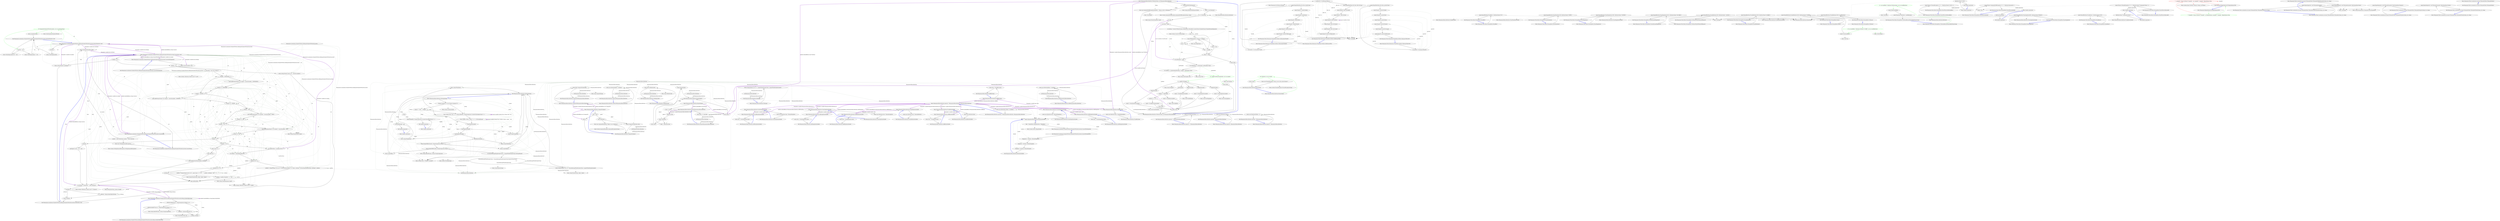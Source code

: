 digraph  {
d59 [cluster="Humanizer.Localisation.NumberToWords.AfrikaansNumberToWordsConverter.GetUnitValue(int, bool)", color=green, community=0, label="35: ExceptionNumbersToWords(number, out var exceptionString)", span="112-112"];
d48 [cluster="Humanizer.Localisation.NumberToWords.AfrikaansNumberToWordsConverter.GetUnitValue(int, bool)", label="Entry Humanizer.Localisation.NumberToWords.AfrikaansNumberToWordsConverter.GetUnitValue(int, bool)", span="108-108"];
d58 [cluster="Humanizer.Localisation.NumberToWords.AfrikaansNumberToWordsConverter.GetUnitValue(int, bool)", label=isOrdinal, span="110-110"];
d60 [cluster="Humanizer.Localisation.NumberToWords.AfrikaansNumberToWordsConverter.GetUnitValue(int, bool)", label="return exceptionString;", span="113-113"];
d61 [cluster="Humanizer.Localisation.NumberToWords.AfrikaansNumberToWordsConverter.GetUnitValue(int, bool)", label="number > 19", span="114-114"];
d66 [cluster="Unk.ExceptionNumbersToWords", label="Entry Unk.ExceptionNumbersToWords", span=""];
d6 [cluster="Humanizer.Localisation.NumberToWords.AfrikaansNumberToWordsConverter.Convert(int, bool)", label="Entry Humanizer.Localisation.NumberToWords.AfrikaansNumberToWordsConverter.Convert(int, bool)", span="38-38"];
d11 [cluster="Humanizer.Localisation.NumberToWords.AfrikaansNumberToWordsConverter.Convert(int, bool)", label="return GetUnitValue(0, isOrdinal);", span="41-41"];
d31 [cluster="Humanizer.Localisation.NumberToWords.AfrikaansNumberToWordsConverter.Convert(int, bool)", label="parts.Add(GetUnitValue(number, isOrdinal))", span="81-81"];
d35 [cluster="Humanizer.Localisation.NumberToWords.AfrikaansNumberToWordsConverter.Convert(int, bool)", label="lastPart = string.Format(''{0} en {1}'',GetUnitValue(number % 10, false), isOrdinal ? GetUnitValue(lastPartValue, isOrdinal) : lastPart)", span="88-88"];
d65 [cluster="Humanizer.Localisation.NumberToWords.AfrikaansNumberToWordsConverter.GetUnitValue(int, bool)", label="Exit Humanizer.Localisation.NumberToWords.AfrikaansNumberToWordsConverter.GetUnitValue(int, bool)", span="108-108"];
d62 [cluster="Humanizer.Localisation.NumberToWords.AfrikaansNumberToWordsConverter.GetUnitValue(int, bool)", label="return TensMap[number/10] + ''ste'';", span="115-115"];
d63 [cluster="Humanizer.Localisation.NumberToWords.AfrikaansNumberToWordsConverter.GetUnitValue(int, bool)", label="return UnitsMap[number] + ''de'';", span="117-117"];
d64 [cluster="Humanizer.Localisation.NumberToWords.AfrikaansNumberToWordsConverter.GetUnitValue(int, bool)", label="return UnitsMap[number];", span="120-120"];
d32 [cluster="Humanizer.Localisation.NumberToWords.AfrikaansNumberToWordsConverter.Convert(int, bool)", label="var lastPartValue = (number/10)*10", span="85-85"];
d3 [cluster="Humanizer.Localisation.NumberToWords.AfrikaansNumberToWordsConverter.Convert(long)", label="return Convert((int)number, false);", span="30-30"];
d0 [cluster="Humanizer.Localisation.NumberToWords.AfrikaansNumberToWordsConverter.Convert(long)", label="Entry Humanizer.Localisation.NumberToWords.AfrikaansNumberToWordsConverter.Convert(long)", span="24-24"];
d7 [cluster="Humanizer.Localisation.NumberToWords.AfrikaansNumberToWordsConverter.ConvertToOrdinal(int)", label="Entry Humanizer.Localisation.NumberToWords.AfrikaansNumberToWordsConverter.ConvertToOrdinal(int)", span="33-33"];
d8 [cluster="Humanizer.Localisation.NumberToWords.AfrikaansNumberToWordsConverter.ConvertToOrdinal(int)", label="return Convert(number, true);", span="35-35"];
d47 [cluster="Humanizer.Localisation.NumberToWords.AfrikaansNumberToWordsConverter.Convert(int, bool)", label="Exit Humanizer.Localisation.NumberToWords.AfrikaansNumberToWordsConverter.Convert(int, bool)", span="38-38"];
d10 [cluster="Humanizer.Localisation.NumberToWords.AfrikaansNumberToWordsConverter.Convert(int, bool)", label="number == 0", span="40-40"];
d12 [cluster="Humanizer.Localisation.NumberToWords.AfrikaansNumberToWordsConverter.Convert(int, bool)", label="number < 0", span="43-43"];
d13 [cluster="Humanizer.Localisation.NumberToWords.AfrikaansNumberToWordsConverter.Convert(int, bool)", label="return string.Format(''minus {0}'', Convert(-number));", span="44-44"];
d15 [cluster="Humanizer.Localisation.NumberToWords.AfrikaansNumberToWordsConverter.Convert(int, bool)", label="(number / 1000000000) > 0", span="48-48"];
d16 [cluster="Humanizer.Localisation.NumberToWords.AfrikaansNumberToWordsConverter.Convert(int, bool)", label="parts.Add(string.Format(''{0} miljard'', Convert(number / 1000000000)))", span="50-50"];
d17 [cluster="Humanizer.Localisation.NumberToWords.AfrikaansNumberToWordsConverter.Convert(int, bool)", label="number %= 1000000000", span="51-51"];
d18 [cluster="Humanizer.Localisation.NumberToWords.AfrikaansNumberToWordsConverter.Convert(int, bool)", label="(number / 1000000) > 0", span="54-54"];
d19 [cluster="Humanizer.Localisation.NumberToWords.AfrikaansNumberToWordsConverter.Convert(int, bool)", label="parts.Add(string.Format(''{0} miljoen'', Convert(number / 1000000)))", span="56-56"];
d20 [cluster="Humanizer.Localisation.NumberToWords.AfrikaansNumberToWordsConverter.Convert(int, bool)", label="number %= 1000000", span="57-57"];
d21 [cluster="Humanizer.Localisation.NumberToWords.AfrikaansNumberToWordsConverter.Convert(int, bool)", label="(number / 1000) > 0", span="60-60"];
d22 [cluster="Humanizer.Localisation.NumberToWords.AfrikaansNumberToWordsConverter.Convert(int, bool)", label="parts.Add(string.Format(''{0} duisend'', Convert(number / 1000)))", span="62-62"];
d23 [cluster="Humanizer.Localisation.NumberToWords.AfrikaansNumberToWordsConverter.Convert(int, bool)", label="number %= 1000", span="63-63"];
d24 [cluster="Humanizer.Localisation.NumberToWords.AfrikaansNumberToWordsConverter.Convert(int, bool)", label="(number / 100) > 0", span="66-66"];
d25 [cluster="Humanizer.Localisation.NumberToWords.AfrikaansNumberToWordsConverter.Convert(int, bool)", label="parts.Add(string.Format(''{0} honderd'', Convert(number / 100)))", span="68-68"];
d26 [cluster="Humanizer.Localisation.NumberToWords.AfrikaansNumberToWordsConverter.Convert(int, bool)", label="number %= 100", span="69-69"];
d27 [cluster="Humanizer.Localisation.NumberToWords.AfrikaansNumberToWordsConverter.Convert(int, bool)", label="number > 0", span="72-72"];
d28 [cluster="Humanizer.Localisation.NumberToWords.AfrikaansNumberToWordsConverter.Convert(int, bool)", label="number < 20", span="77-77"];
d33 [cluster="Humanizer.Localisation.NumberToWords.AfrikaansNumberToWordsConverter.Convert(int, bool)", label="var lastPart = TensMap[number/10]", span="86-86"];
d34 [cluster="Humanizer.Localisation.NumberToWords.AfrikaansNumberToWordsConverter.Convert(int, bool)", label="(number%10) > 0", span="87-87"];
d36 [cluster="Humanizer.Localisation.NumberToWords.AfrikaansNumberToWordsConverter.Convert(int, bool)", label="(number%10) == 0", span="89-89"];
d37 [cluster="Humanizer.Localisation.NumberToWords.AfrikaansNumberToWordsConverter.Convert(int, bool)", label="lastPart = string.Format(''{0}{1}{2}'', parts.Count > 0 ? ''en '' : '''', lastPart, isOrdinal ? ''ste'' : '''')", span="90-90"];
d38 [cluster="Humanizer.Localisation.NumberToWords.AfrikaansNumberToWordsConverter.Convert(int, bool)", label=isOrdinal, span="91-91"];
d41 [cluster="Humanizer.Localisation.NumberToWords.AfrikaansNumberToWordsConverter.Convert(int, bool)", label=isOrdinal, span="97-97"];
d44 [cluster="Humanizer.Localisation.NumberToWords.AfrikaansNumberToWordsConverter.Convert(int, bool)", label=isOrdinal, span="102-102"];
d43 [cluster="Humanizer.Localisation.NumberToWords.AfrikaansNumberToWordsConverter.Convert(int, bool)", label="var toWords = string.Join('' '', parts.ToArray())", span="100-100"];
d14 [cluster="Humanizer.Localisation.NumberToWords.AfrikaansNumberToWordsConverter.Convert(int, bool)", label="var parts = new List<string>()", span="46-46"];
d29 [cluster="Humanizer.Localisation.NumberToWords.AfrikaansNumberToWordsConverter.Convert(int, bool)", label="parts.Count > 0", span="79-79"];
d30 [cluster="Humanizer.Localisation.NumberToWords.AfrikaansNumberToWordsConverter.Convert(int, bool)", label="parts.Add(''en'')", span="80-80"];
d51 [cluster="System.Collections.Generic.List<T>.Add(T)", label="Entry System.Collections.Generic.List<T>.Add(T)", span="0-0"];
d40 [cluster="Humanizer.Localisation.NumberToWords.AfrikaansNumberToWordsConverter.Convert(int, bool)", label="parts.Add(lastPart)", span="94-94"];
d52 [cluster="string.Format(string, object, object)", label="Entry string.Format(string, object, object)", span="0-0"];
d78 [label="Humanizer.Localisation.NumberToWords.AfrikaansNumberToWordsConverter", span=""];
d1 [cluster="Humanizer.Localisation.NumberToWords.AfrikaansNumberToWordsConverter.Convert(long)", label="number > Int32.MaxValue|| number < Int32.MinValue", span="26-26"];
d4 [cluster="Humanizer.Localisation.NumberToWords.AfrikaansNumberToWordsConverter.Convert(long)", label="Exit Humanizer.Localisation.NumberToWords.AfrikaansNumberToWordsConverter.Convert(long)", span="24-24"];
d9 [cluster="Humanizer.Localisation.NumberToWords.AfrikaansNumberToWordsConverter.ConvertToOrdinal(int)", label="Exit Humanizer.Localisation.NumberToWords.AfrikaansNumberToWordsConverter.ConvertToOrdinal(int)", span="33-33"];
d46 [cluster="Humanizer.Localisation.NumberToWords.AfrikaansNumberToWordsConverter.Convert(int, bool)", label="return toWords;", span="105-105"];
d49 [cluster="string.Format(string, object)", label="Entry string.Format(string, object)", span="0-0"];
d39 [cluster="Humanizer.Localisation.NumberToWords.AfrikaansNumberToWordsConverter.Convert(int, bool)", label="lastPart = lastPart.TrimEnd('~') + ''ste''", span="92-92"];
d53 [cluster="string.Format(string, object, object, object)", label="Entry string.Format(string, object, object, object)", span="0-0"];
d42 [cluster="Humanizer.Localisation.NumberToWords.AfrikaansNumberToWordsConverter.Convert(int, bool)", label="parts[parts.Count - 1] += ''ste''", span="98-98"];
d45 [cluster="Humanizer.Localisation.NumberToWords.AfrikaansNumberToWordsConverter.Convert(int, bool)", label="toWords = RemoveOnePrefix(toWords)", span="103-103"];
d57 [cluster="Humanizer.Localisation.NumberToWords.AfrikaansNumberToWordsConverter.RemoveOnePrefix(string)", label="Entry Humanizer.Localisation.NumberToWords.AfrikaansNumberToWordsConverter.RemoveOnePrefix(string)", span="123-123"];
d55 [cluster="System.Collections.Generic.List<T>.ToArray()", label="Entry System.Collections.Generic.List<T>.ToArray()", span="0-0"];
d56 [cluster="string.Join(string, params string[])", label="Entry string.Join(string, params string[])", span="0-0"];
d50 [cluster="System.Collections.Generic.List<T>.List()", label="Entry System.Collections.Generic.List<T>.List()", span="0-0"];
d2 [cluster="Humanizer.Localisation.NumberToWords.AfrikaansNumberToWordsConverter.Convert(long)", label="throw new NotImplementedException();", span="28-28"];
d54 [cluster="string.TrimEnd(params char[])", label="Entry string.TrimEnd(params char[])", span="0-0"];
d71 [cluster="Humanizer.Localisation.NumberToWords.AfrikaansNumberToWordsConverter.RemoveOnePrefix(string)", label="Exit Humanizer.Localisation.NumberToWords.AfrikaansNumberToWordsConverter.RemoveOnePrefix(string)", span="123-123"];
d67 [cluster="Humanizer.Localisation.NumberToWords.AfrikaansNumberToWordsConverter.RemoveOnePrefix(string)", label="toWords.IndexOf(''een'', StringComparison.Ordinal) == 0", span="126-126"];
d68 [cluster="Humanizer.Localisation.NumberToWords.AfrikaansNumberToWordsConverter.RemoveOnePrefix(string)", label="toWords.IndexOf(''een en'', StringComparison.Ordinal) != 0", span="127-127"];
d69 [cluster="Humanizer.Localisation.NumberToWords.AfrikaansNumberToWordsConverter.RemoveOnePrefix(string)", label="toWords = toWords.Remove(0, 4)", span="128-128"];
d70 [cluster="Humanizer.Localisation.NumberToWords.AfrikaansNumberToWordsConverter.RemoveOnePrefix(string)", label="return toWords;", span="130-130"];
d5 [cluster="System.NotImplementedException.NotImplementedException()", label="Entry System.NotImplementedException.NotImplementedException()", span="0-0"];
d72 [cluster="string.IndexOf(string, System.StringComparison)", label="Entry string.IndexOf(string, System.StringComparison)", span="0-0"];
d73 [cluster="string.Remove(int, int)", label="Entry string.Remove(int, int)", span="0-0"];
m0_118 [cluster="Humanizer.Bytes.ByteSize.operator ++(Humanizer.Bytes.ByteSize)", file="ByteSize.cs", label="Entry Humanizer.Bytes.ByteSize.operator ++(Humanizer.Bytes.ByteSize)", span="274-274"];
m0_119 [cluster="Humanizer.Bytes.ByteSize.operator ++(Humanizer.Bytes.ByteSize)", file="ByteSize.cs", label="return new ByteSize(b.Bytes + 1);", span="276-276"];
m0_120 [cluster="Humanizer.Bytes.ByteSize.operator ++(Humanizer.Bytes.ByteSize)", file="ByteSize.cs", label="Exit Humanizer.Bytes.ByteSize.operator ++(Humanizer.Bytes.ByteSize)", span="274-274"];
m0_63 [cluster="Humanizer.Bytes.ByteSize.Equals(object)", file="ByteSize.cs", label="Entry Humanizer.Bytes.ByteSize.Equals(object)", span="189-189"];
m0_65 [cluster="Humanizer.Bytes.ByteSize.Equals(object)", file="ByteSize.cs", label="return false;", span="192-192"];
m0_64 [cluster="Humanizer.Bytes.ByteSize.Equals(object)", file="ByteSize.cs", label="value == null", span="191-191"];
m0_67 [cluster="Humanizer.Bytes.ByteSize.Equals(object)", file="ByteSize.cs", label="value is ByteSize", span="195-195"];
m0_68 [cluster="Humanizer.Bytes.ByteSize.Equals(object)", file="ByteSize.cs", label="other = (ByteSize)value", span="196-196"];
m0_66 [cluster="Humanizer.Bytes.ByteSize.Equals(object)", file="ByteSize.cs", label="ByteSize other", span="194-194"];
m0_70 [cluster="Humanizer.Bytes.ByteSize.Equals(object)", file="ByteSize.cs", label="return Equals(other);", span="200-200"];
m0_69 [cluster="Humanizer.Bytes.ByteSize.Equals(object)", file="ByteSize.cs", label="return false;", span="198-198"];
m0_71 [cluster="Humanizer.Bytes.ByteSize.Equals(object)", file="ByteSize.cs", label="Exit Humanizer.Bytes.ByteSize.Equals(object)", span="189-189"];
m0_190 [cluster="string.Trim()", file="ByteSize.cs", label="Entry string.Trim()", span="0-0"];
m0_94 [cluster="Humanizer.Bytes.ByteSize.AddBits(long)", file="ByteSize.cs", label="Entry Humanizer.Bytes.ByteSize.AddBits(long)", span="234-234"];
m0_95 [cluster="Humanizer.Bytes.ByteSize.AddBits(long)", file="ByteSize.cs", label="return this + FromBits(value);", span="236-236"];
m0_96 [cluster="Humanizer.Bytes.ByteSize.AddBits(long)", file="ByteSize.cs", label="Exit Humanizer.Bytes.ByteSize.AddBits(long)", span="234-234"];
m0_52 [cluster="string.Contains(string)", file="ByteSize.cs", label="Entry string.Contains(string)", span="0-0"];
m0_9 [cluster="Humanizer.Bytes.ByteSize.FromBits(long)", file="ByteSize.cs", label="Entry Humanizer.Bytes.ByteSize.FromBits(long)", span="115-115"];
m0_10 [cluster="Humanizer.Bytes.ByteSize.FromBits(long)", file="ByteSize.cs", label="return new ByteSize(value / (double)BitsInByte);", span="117-117"];
m0_11 [cluster="Humanizer.Bytes.ByteSize.FromBits(long)", file="ByteSize.cs", label="Exit Humanizer.Bytes.ByteSize.FromBits(long)", span="115-115"];
m0_0 [cluster="Humanizer.Bytes.ByteSize.ByteSize(double)", file="ByteSize.cs", label="Entry Humanizer.Bytes.ByteSize.ByteSize(double)", span="102-102"];
m0_1 [cluster="Humanizer.Bytes.ByteSize.ByteSize(double)", file="ByteSize.cs", label="Bits = (long)Math.Ceiling(byteSize * BitsInByte)", span="106-106"];
m0_182 [cluster="string.IsNullOrWhiteSpace(string)", file="ByteSize.cs", label="Entry string.IsNullOrWhiteSpace(string)", span="0-0"];
m0_183 [cluster="System.ArgumentNullException.ArgumentNullException(string, string)", file="ByteSize.cs", label="Entry System.ArgumentNullException.ArgumentNullException(string, string)", span="0-0"];
m0_27 [cluster="Humanizer.Bytes.ByteSize.ToString()", file="ByteSize.cs", label="Entry Humanizer.Bytes.ByteSize.ToString()", span="151-151"];
m0_28 [cluster="Humanizer.Bytes.ByteSize.ToString()", file="ByteSize.cs", label="return string.Format(''{0} {1}'', LargestWholeNumberValue, LargestWholeNumberSymbol);", span="153-153"];
m0_29 [cluster="Humanizer.Bytes.ByteSize.ToString()", file="ByteSize.cs", label="Exit Humanizer.Bytes.ByteSize.ToString()", span="151-151"];
m0_97 [cluster="Humanizer.Bytes.ByteSize.AddBytes(double)", file="ByteSize.cs", label="Entry Humanizer.Bytes.ByteSize.AddBytes(double)", span="239-239"];
m0_98 [cluster="Humanizer.Bytes.ByteSize.AddBytes(double)", file="ByteSize.cs", label="return this + FromBytes(value);", span="241-241"];
m0_99 [cluster="Humanizer.Bytes.ByteSize.AddBytes(double)", file="ByteSize.cs", label="Exit Humanizer.Bytes.ByteSize.AddBytes(double)", span="239-239"];
m0_188 [cluster="char.IsDigit(char)", file="ByteSize.cs", label="Entry char.IsDigit(char)", span="0-0"];
m0_103 [cluster="Humanizer.Bytes.ByteSize.AddMegabytes(double)", file="ByteSize.cs", label="Entry Humanizer.Bytes.ByteSize.AddMegabytes(double)", span="249-249"];
m0_104 [cluster="Humanizer.Bytes.ByteSize.AddMegabytes(double)", file="ByteSize.cs", label="return this + FromMegabytes(value);", span="251-251"];
m0_105 [cluster="Humanizer.Bytes.ByteSize.AddMegabytes(double)", file="ByteSize.cs", label="Exit Humanizer.Bytes.ByteSize.AddMegabytes(double)", span="249-249"];
m0_91 [cluster="Humanizer.Bytes.ByteSize.Add(Humanizer.Bytes.ByteSize)", file="ByteSize.cs", label="Entry Humanizer.Bytes.ByteSize.Add(Humanizer.Bytes.ByteSize)", span="229-229"];
m0_92 [cluster="Humanizer.Bytes.ByteSize.Add(Humanizer.Bytes.ByteSize)", file="ByteSize.cs", label="return new ByteSize(Bytes + bs.Bytes);", span="231-231"];
m0_93 [cluster="Humanizer.Bytes.ByteSize.Add(Humanizer.Bytes.ByteSize)", file="ByteSize.cs", label="Exit Humanizer.Bytes.ByteSize.Add(Humanizer.Bytes.ByteSize)", span="229-229"];
m0_2 [cluster="Humanizer.Localisation.NumberToWords.INumberToWordsConverter.ConvertToOrdinal(int)", file="ByteSize.cs", label="Entry Humanizer.Localisation.NumberToWords.INumberToWordsConverter.ConvertToOrdinal(int)", span="19-19"];
m0_3 [cluster="Humanizer.Localisation.NumberToWords.INumberToWordsConverter.ConvertToOrdinal(int)", file="ByteSize.cs", label="Exit Humanizer.Localisation.NumberToWords.INumberToWordsConverter.ConvertToOrdinal(int)", span="19-19"];
m0_4 [cluster="Humanizer.Bytes.ByteSize.ByteSize(double)", file="ByteSize.cs", label="Megabytes = byteSize / BytesInMegabyte", span="110-110"];
m0_5 [cluster="Humanizer.Bytes.ByteSize.ByteSize(double)", file="ByteSize.cs", label="Gigabytes = byteSize / BytesInGigabyte", span="111-111"];
m0_6 [cluster="Humanizer.Bytes.ByteSize.ByteSize(double)", file="ByteSize.cs", label="Terabytes = byteSize / BytesInTerabyte", span="112-112"];
m0_7 [cluster="Humanizer.Bytes.ByteSize.ByteSize(double)", file="ByteSize.cs", label="Exit Humanizer.Bytes.ByteSize.ByteSize(double)", span="102-102"];
m0_56 [cluster="string.Equals(string)", file="ByteSize.cs", label="Entry string.Equals(string)", span="0-0"];
m0_191 [cluster="Unk.TryParse", file="ByteSize.cs", label="Entry Unk.TryParse", span=""];
m0_145 [cluster="Humanizer.Bytes.ByteSize.TryParse(string, out Humanizer.Bytes.ByteSize)", file="ByteSize.cs", label="Entry Humanizer.Bytes.ByteSize.TryParse(string, out Humanizer.Bytes.ByteSize)", span="319-319"];
m0_163 [cluster="Humanizer.Bytes.ByteSize.TryParse(string, out Humanizer.Bytes.ByteSize)", color=green, community=0, file="ByteSize.cs", label="23: !double.TryParse(numberPart, out var number)", span="355-355"];
m0_161 [cluster="Humanizer.Bytes.ByteSize.TryParse(string, out Humanizer.Bytes.ByteSize)", file="ByteSize.cs", label="var numberPart = s.Substring(0, lastNumber).Trim()", span="351-351"];
m0_162 [cluster="Humanizer.Bytes.ByteSize.TryParse(string, out Humanizer.Bytes.ByteSize)", file="ByteSize.cs", label="var sizePart = s.Substring(lastNumber, s.Length - lastNumber).Trim()", span="352-352"];
m0_164 [cluster="Humanizer.Bytes.ByteSize.TryParse(string, out Humanizer.Bytes.ByteSize)", file="ByteSize.cs", label="return false;", span="356-356"];
m0_165 [cluster="Humanizer.Bytes.ByteSize.TryParse(string, out Humanizer.Bytes.ByteSize)", file="ByteSize.cs", label="sizePart.ToUpper()", span="359-359"];
m0_149 [cluster="Humanizer.Bytes.ByteSize.TryParse(string, out Humanizer.Bytes.ByteSize)", file="ByteSize.cs", label="s = s.TrimStart()", span="329-329"];
m0_160 [cluster="Humanizer.Bytes.ByteSize.TryParse(string, out Humanizer.Bytes.ByteSize)", file="ByteSize.cs", label="var lastNumber = num", span="348-348"];
m0_167 [cluster="Humanizer.Bytes.ByteSize.TryParse(string, out Humanizer.Bytes.ByteSize)", file="ByteSize.cs", label="sizePart == BitSymbol", span="362-362"];
m0_166 [cluster="Humanizer.Bytes.ByteSize.TryParse(string, out Humanizer.Bytes.ByteSize)", file="ByteSize.cs", label=ByteSymbol, span="361-361"];
m0_172 [cluster="Humanizer.Bytes.ByteSize.TryParse(string, out Humanizer.Bytes.ByteSize)", file="ByteSize.cs", label=KilobyteSymbol, span="375-375"];
m0_174 [cluster="Humanizer.Bytes.ByteSize.TryParse(string, out Humanizer.Bytes.ByteSize)", file="ByteSize.cs", label=MegabyteSymbol, span="379-379"];
m0_176 [cluster="Humanizer.Bytes.ByteSize.TryParse(string, out Humanizer.Bytes.ByteSize)", file="ByteSize.cs", label=GigabyteSymbol, span="383-383"];
m0_178 [cluster="Humanizer.Bytes.ByteSize.TryParse(string, out Humanizer.Bytes.ByteSize)", file="ByteSize.cs", label=TerabyteSymbol, span="387-387"];
m0_148 [cluster="Humanizer.Bytes.ByteSize.TryParse(string, out Humanizer.Bytes.ByteSize)", file="ByteSize.cs", label="result = new ByteSize()", span="326-326"];
m0_150 [cluster="Humanizer.Bytes.ByteSize.TryParse(string, out Humanizer.Bytes.ByteSize)", file="ByteSize.cs", label="int num", span="331-331"];
m0_154 [cluster="Humanizer.Bytes.ByteSize.TryParse(string, out Humanizer.Bytes.ByteSize)", file="ByteSize.cs", label="num < s.Length", span="338-338"];
m0_155 [cluster="Humanizer.Bytes.ByteSize.TryParse(string, out Humanizer.Bytes.ByteSize)", file="ByteSize.cs", label="!(char.IsDigit(s[num]) || s[num] == decSep)", span="339-339"];
m0_158 [cluster="Humanizer.Bytes.ByteSize.TryParse(string, out Humanizer.Bytes.ByteSize)", file="ByteSize.cs", label="found == false", span="345-345"];
m0_153 [cluster="Humanizer.Bytes.ByteSize.TryParse(string, out Humanizer.Bytes.ByteSize)", file="ByteSize.cs", label="num = 0", span="338-338"];
m0_157 [cluster="Humanizer.Bytes.ByteSize.TryParse(string, out Humanizer.Bytes.ByteSize)", file="ByteSize.cs", label="num++", span="338-338"];
m0_168 [cluster="Humanizer.Bytes.ByteSize.TryParse(string, out Humanizer.Bytes.ByteSize)", file="ByteSize.cs", label="number % 1 != 0", span="364-364"];
m0_171 [cluster="Humanizer.Bytes.ByteSize.TryParse(string, out Humanizer.Bytes.ByteSize)", file="ByteSize.cs", label="result = FromBytes(number)", span="371-371"];
m0_147 [cluster="Humanizer.Bytes.ByteSize.TryParse(string, out Humanizer.Bytes.ByteSize)", file="ByteSize.cs", label="throw new ArgumentNullException(nameof(s), ''String is null or whitespace'');", span="323-323"];
m0_159 [cluster="Humanizer.Bytes.ByteSize.TryParse(string, out Humanizer.Bytes.ByteSize)", file="ByteSize.cs", label="return false;", span="346-346"];
m0_169 [cluster="Humanizer.Bytes.ByteSize.TryParse(string, out Humanizer.Bytes.ByteSize)", file="ByteSize.cs", label="return false;", span="365-365"];
m0_179 [cluster="Humanizer.Bytes.ByteSize.TryParse(string, out Humanizer.Bytes.ByteSize)", file="ByteSize.cs", label="result = FromTerabytes(number)", span="388-388"];
m0_180 [cluster="Humanizer.Bytes.ByteSize.TryParse(string, out Humanizer.Bytes.ByteSize)", file="ByteSize.cs", label="return true;", span="392-392"];
m0_173 [cluster="Humanizer.Bytes.ByteSize.TryParse(string, out Humanizer.Bytes.ByteSize)", file="ByteSize.cs", label="result = FromKilobytes(number)", span="376-376"];
m0_175 [cluster="Humanizer.Bytes.ByteSize.TryParse(string, out Humanizer.Bytes.ByteSize)", file="ByteSize.cs", label="result = FromMegabytes(number)", span="380-380"];
m0_177 [cluster="Humanizer.Bytes.ByteSize.TryParse(string, out Humanizer.Bytes.ByteSize)", file="ByteSize.cs", label="result = FromGigabytes(number)", span="384-384"];
m0_146 [cluster="Humanizer.Bytes.ByteSize.TryParse(string, out Humanizer.Bytes.ByteSize)", file="ByteSize.cs", label="string.IsNullOrWhiteSpace(s)", span="322-322"];
m0_151 [cluster="Humanizer.Bytes.ByteSize.TryParse(string, out Humanizer.Bytes.ByteSize)", file="ByteSize.cs", label="var found = false", span="332-332"];
m0_152 [cluster="Humanizer.Bytes.ByteSize.TryParse(string, out Humanizer.Bytes.ByteSize)", file="ByteSize.cs", label="var decSep = Convert.ToChar(System.Globalization.CultureInfo.CurrentCulture.NumberFormat.NumberDecimalSeparator)", span="335-335"];
m0_156 [cluster="Humanizer.Bytes.ByteSize.TryParse(string, out Humanizer.Bytes.ByteSize)", file="ByteSize.cs", label="found = true", span="341-341"];
m0_170 [cluster="Humanizer.Bytes.ByteSize.TryParse(string, out Humanizer.Bytes.ByteSize)", file="ByteSize.cs", label="result = FromBits((long)number)", span="367-367"];
m0_181 [cluster="Humanizer.Bytes.ByteSize.TryParse(string, out Humanizer.Bytes.ByteSize)", file="ByteSize.cs", label="Exit Humanizer.Bytes.ByteSize.TryParse(string, out Humanizer.Bytes.ByteSize)", span="319-319"];
m0_12 [cluster="Humanizer.Bytes.ByteSize.FromBytes(double)", file="ByteSize.cs", label="Entry Humanizer.Bytes.ByteSize.FromBytes(double)", span="120-120"];
m0_13 [cluster="Humanizer.Bytes.ByteSize.FromBytes(double)", file="ByteSize.cs", label="return new ByteSize(value);", span="122-122"];
m0_14 [cluster="Humanizer.Bytes.ByteSize.FromBytes(double)", file="ByteSize.cs", label="Exit Humanizer.Bytes.ByteSize.FromBytes(double)", span="120-120"];
m0_18 [cluster="Humanizer.Bytes.ByteSize.FromMegabytes(double)", file="ByteSize.cs", label="Entry Humanizer.Bytes.ByteSize.FromMegabytes(double)", span="130-130"];
m0_19 [cluster="Humanizer.Bytes.ByteSize.FromMegabytes(double)", file="ByteSize.cs", label="return new ByteSize(value * BytesInMegabyte);", span="132-132"];
m0_20 [cluster="Humanizer.Bytes.ByteSize.FromMegabytes(double)", file="ByteSize.cs", label="Exit Humanizer.Bytes.ByteSize.FromMegabytes(double)", span="130-130"];
m0_72 [cluster="Humanizer.Bytes.ByteSize.Equals(Humanizer.Bytes.ByteSize)", file="ByteSize.cs", label="Entry Humanizer.Bytes.ByteSize.Equals(Humanizer.Bytes.ByteSize)", span="203-203"];
m0_73 [cluster="Humanizer.Bytes.ByteSize.Equals(Humanizer.Bytes.ByteSize)", file="ByteSize.cs", label="return Bits == value.Bits;", span="205-205"];
m0_74 [cluster="Humanizer.Bytes.ByteSize.Equals(Humanizer.Bytes.ByteSize)", file="ByteSize.cs", label="Exit Humanizer.Bytes.ByteSize.Equals(Humanizer.Bytes.ByteSize)", span="203-203"];
m0_31 [cluster="Humanizer.Bytes.ByteSize.ToString(string)", file="ByteSize.cs", label="Entry Humanizer.Bytes.ByteSize.ToString(string)", span="156-156"];
m0_37 [cluster="Humanizer.Bytes.ByteSize.ToString(string)", file="ByteSize.cs", label="return output(Terabytes);", span="165-165"];
m0_39 [cluster="Humanizer.Bytes.ByteSize.ToString(string)", file="ByteSize.cs", label="return output(Gigabytes);", span="167-167"];
m0_41 [cluster="Humanizer.Bytes.ByteSize.ToString(string)", file="ByteSize.cs", label="return output(Megabytes);", span="169-169"];
m0_43 [cluster="Humanizer.Bytes.ByteSize.ToString(string)", file="ByteSize.cs", label="return output(Kilobytes);", span="171-171"];
m0_45 [cluster="Humanizer.Bytes.ByteSize.ToString(string)", file="ByteSize.cs", label="return output(Bytes);", span="175-175"];
m0_47 [cluster="Humanizer.Bytes.ByteSize.ToString(string)", file="ByteSize.cs", label="return output(Bits);", span="178-178"];
m0_48 [cluster="Humanizer.Bytes.ByteSize.ToString(string)", file="ByteSize.cs", label="var formattedLargeWholeNumberValue = LargestWholeNumberValue.ToString(format)", span="180-180"];
m0_50 [cluster="Humanizer.Bytes.ByteSize.ToString(string)", file="ByteSize.cs", label="return string.Format(''{0} {1}'', formattedLargeWholeNumberValue, LargestWholeNumberSymbol);", span="186-186"];
m0_35 [cluster="Humanizer.Bytes.ByteSize.ToString(string)", file="ByteSize.cs", label="Func<double, string> output = n => n.ToString(format)", span="162-162"];
m0_36 [cluster="Humanizer.Bytes.ByteSize.ToString(string)", file="ByteSize.cs", label="has(TerabyteSymbol)", span="164-164"];
m0_38 [cluster="Humanizer.Bytes.ByteSize.ToString(string)", file="ByteSize.cs", label="has(GigabyteSymbol)", span="166-166"];
m0_40 [cluster="Humanizer.Bytes.ByteSize.ToString(string)", file="ByteSize.cs", label="has(MegabyteSymbol)", span="168-168"];
m0_42 [cluster="Humanizer.Bytes.ByteSize.ToString(string)", file="ByteSize.cs", label="has(KilobyteSymbol)", span="170-170"];
m0_44 [cluster="Humanizer.Bytes.ByteSize.ToString(string)", file="ByteSize.cs", label="format.IndexOf(ByteSymbol, StringComparison.Ordinal) != -1", span="174-174"];
m0_46 [cluster="Humanizer.Bytes.ByteSize.ToString(string)", file="ByteSize.cs", label="format.IndexOf(BitSymbol, StringComparison.Ordinal) != -1", span="177-177"];
m0_33 [cluster="Humanizer.Bytes.ByteSize.ToString(string)", file="ByteSize.cs", label="format = ''0.## '' + format", span="159-159"];
m0_49 [cluster="Humanizer.Bytes.ByteSize.ToString(string)", file="ByteSize.cs", label="formattedLargeWholeNumberValue = formattedLargeWholeNumberValue.Equals(string.Empty)\r\n                                              ? ''0''\r\n                                              : formattedLargeWholeNumberValue", span="182-184"];
m0_34 [cluster="Humanizer.Bytes.ByteSize.ToString(string)", file="ByteSize.cs", label="Func<string, bool> has = s => format.IndexOf(s, StringComparison.CurrentCultureIgnoreCase) != -1", span="161-161"];
m0_32 [cluster="Humanizer.Bytes.ByteSize.ToString(string)", file="ByteSize.cs", label="!format.Contains(''#'') && !format.Contains(''0'')", span="158-158"];
m0_51 [cluster="Humanizer.Bytes.ByteSize.ToString(string)", file="ByteSize.cs", label="Exit Humanizer.Bytes.ByteSize.ToString(string)", span="156-156"];
m0_112 [cluster="Humanizer.Bytes.ByteSize.Subtract(Humanizer.Bytes.ByteSize)", file="ByteSize.cs", label="Entry Humanizer.Bytes.ByteSize.Subtract(Humanizer.Bytes.ByteSize)", span="264-264"];
m0_113 [cluster="Humanizer.Bytes.ByteSize.Subtract(Humanizer.Bytes.ByteSize)", file="ByteSize.cs", label="return new ByteSize(Bytes - bs.Bytes);", span="266-266"];
m0_114 [cluster="Humanizer.Bytes.ByteSize.Subtract(Humanizer.Bytes.ByteSize)", file="ByteSize.cs", label="Exit Humanizer.Bytes.ByteSize.Subtract(Humanizer.Bytes.ByteSize)", span="264-264"];
m0_121 [cluster="Humanizer.Bytes.ByteSize.operator -(Humanizer.Bytes.ByteSize)", file="ByteSize.cs", label="Entry Humanizer.Bytes.ByteSize.operator -(Humanizer.Bytes.ByteSize)", span="279-279"];
m0_122 [cluster="Humanizer.Bytes.ByteSize.operator -(Humanizer.Bytes.ByteSize)", file="ByteSize.cs", label="return new ByteSize(-b.Bytes);", span="281-281"];
m0_123 [cluster="Humanizer.Bytes.ByteSize.operator -(Humanizer.Bytes.ByteSize)", file="ByteSize.cs", label="Exit Humanizer.Bytes.ByteSize.operator -(Humanizer.Bytes.ByteSize)", span="279-279"];
m0_197 [cluster="Unk.FromTerabytes", file="ByteSize.cs", label="Entry Unk.FromTerabytes", span=""];
m0_186 [cluster="string.TrimStart(params char[])", file="ByteSize.cs", label="Entry string.TrimStart(params char[])", span="0-0"];
m0_53 [cluster="System.Func<T, TResult>.Invoke(T)", file="ByteSize.cs", label="Entry System.Func<T, TResult>.Invoke(T)", span="0-0"];
m0_86 [cluster="System.ArgumentException.ArgumentException(string)", file="ByteSize.cs", label="Entry System.ArgumentException.ArgumentException(string)", span="0-0"];
m0_198 [cluster="Humanizer.Bytes.ByteSize.Parse(string)", file="ByteSize.cs", label="Entry Humanizer.Bytes.ByteSize.Parse(string)", span="395-395"];
m0_199 [cluster="Humanizer.Bytes.ByteSize.Parse(string)", color=green, community=0, file="ByteSize.cs", label="29: TryParse(s, out var result)", span="397-397"];
m0_200 [cluster="Humanizer.Bytes.ByteSize.Parse(string)", file="ByteSize.cs", label="return result;", span="398-398"];
m0_201 [cluster="Humanizer.Bytes.ByteSize.Parse(string)", file="ByteSize.cs", label="throw new FormatException(''Value is not in the correct format'');", span="400-400"];
m0_202 [cluster="Humanizer.Bytes.ByteSize.Parse(string)", file="ByteSize.cs", label="Exit Humanizer.Bytes.ByteSize.Parse(string)", span="395-395"];
m0_106 [cluster="Humanizer.Bytes.ByteSize.AddGigabytes(double)", file="ByteSize.cs", label="Entry Humanizer.Bytes.ByteSize.AddGigabytes(double)", span="254-254"];
m0_107 [cluster="Humanizer.Bytes.ByteSize.AddGigabytes(double)", file="ByteSize.cs", label="return this + FromGigabytes(value);", span="256-256"];
m0_108 [cluster="Humanizer.Bytes.ByteSize.AddGigabytes(double)", file="ByteSize.cs", label="Exit Humanizer.Bytes.ByteSize.AddGigabytes(double)", span="254-254"];
m0_184 [cluster="Unk.nameof", file="ByteSize.cs", label="Entry Unk.nameof", span=""];
m0_192 [cluster="string.ToUpper()", file="ByteSize.cs", label="Entry string.ToUpper()", span="0-0"];
m0_193 [cluster="Unk.FromBytes", file="ByteSize.cs", label="Entry Unk.FromBytes", span=""];
m0_189 [cluster="string.Substring(int, int)", file="ByteSize.cs", label="Entry string.Substring(int, int)", span="0-0"];
m0_187 [cluster="System.Convert.ToChar(string)", file="ByteSize.cs", label="Entry System.Convert.ToChar(string)", span="0-0"];
m0_87 [cluster="Humanizer.Bytes.ByteSize.CompareTo(Humanizer.Bytes.ByteSize)", file="ByteSize.cs", label="Entry Humanizer.Bytes.ByteSize.CompareTo(Humanizer.Bytes.ByteSize)", span="224-224"];
m0_88 [cluster="Humanizer.Bytes.ByteSize.CompareTo(Humanizer.Bytes.ByteSize)", file="ByteSize.cs", label="return Bits.CompareTo(other.Bits);", span="226-226"];
m0_89 [cluster="Humanizer.Bytes.ByteSize.CompareTo(Humanizer.Bytes.ByteSize)", file="ByteSize.cs", label="Exit Humanizer.Bytes.ByteSize.CompareTo(Humanizer.Bytes.ByteSize)", span="224-224"];
m0_78 [cluster="long.GetHashCode()", file="ByteSize.cs", label="Entry long.GetHashCode()", span="0-0"];
m0_79 [cluster="Humanizer.Bytes.ByteSize.CompareTo(object)", file="ByteSize.cs", label="Entry Humanizer.Bytes.ByteSize.CompareTo(object)", span="213-213"];
m0_84 [cluster="Humanizer.Bytes.ByteSize.CompareTo(object)", file="ByteSize.cs", label="return CompareTo((ByteSize) obj);", span="221-221"];
m0_82 [cluster="Humanizer.Bytes.ByteSize.CompareTo(object)", file="ByteSize.cs", label="!(obj is ByteSize)", span="218-218"];
m0_80 [cluster="Humanizer.Bytes.ByteSize.CompareTo(object)", file="ByteSize.cs", label="obj == null", span="215-215"];
m0_81 [cluster="Humanizer.Bytes.ByteSize.CompareTo(object)", file="ByteSize.cs", label="return 1;", span="216-216"];
m0_83 [cluster="Humanizer.Bytes.ByteSize.CompareTo(object)", file="ByteSize.cs", label="throw new ArgumentException(''Object is not a ByteSize'');", span="219-219"];
m0_85 [cluster="Humanizer.Bytes.ByteSize.CompareTo(object)", file="ByteSize.cs", label="Exit Humanizer.Bytes.ByteSize.CompareTo(object)", span="213-213"];
m0_194 [cluster="Unk.FromKilobytes", file="ByteSize.cs", label="Entry Unk.FromKilobytes", span=""];
m0_24 [cluster="Humanizer.Bytes.ByteSize.FromTerabytes(double)", file="ByteSize.cs", label="Entry Humanizer.Bytes.ByteSize.FromTerabytes(double)", span="140-140"];
m0_25 [cluster="Humanizer.Bytes.ByteSize.FromTerabytes(double)", file="ByteSize.cs", label="return new ByteSize(value * BytesInTerabyte);", span="142-142"];
m0_26 [cluster="Humanizer.Bytes.ByteSize.FromTerabytes(double)", file="ByteSize.cs", label="Exit Humanizer.Bytes.ByteSize.FromTerabytes(double)", span="140-140"];
m0_196 [cluster="Unk.FromGigabytes", file="ByteSize.cs", label="Entry Unk.FromGigabytes", span=""];
m0_203 [cluster="System.FormatException.FormatException(string)", file="ByteSize.cs", label="Entry System.FormatException.FormatException(string)", span="0-0"];
m0_21 [cluster="Humanizer.Bytes.ByteSize.FromGigabytes(double)", file="ByteSize.cs", label="Entry Humanizer.Bytes.ByteSize.FromGigabytes(double)", span="135-135"];
m0_22 [cluster="Humanizer.Bytes.ByteSize.FromGigabytes(double)", file="ByteSize.cs", label="return new ByteSize(value * BytesInGigabyte);", span="137-137"];
m0_23 [cluster="Humanizer.Bytes.ByteSize.FromGigabytes(double)", file="ByteSize.cs", label="Exit Humanizer.Bytes.ByteSize.FromGigabytes(double)", span="135-135"];
m0_15 [cluster="Humanizer.Bytes.ByteSize.FromKilobytes(double)", file="ByteSize.cs", label="Entry Humanizer.Bytes.ByteSize.FromKilobytes(double)", span="125-125"];
m0_16 [cluster="Humanizer.Bytes.ByteSize.FromKilobytes(double)", file="ByteSize.cs", label="return new ByteSize(value * BytesInKilobyte);", span="127-127"];
m0_17 [cluster="Humanizer.Bytes.ByteSize.FromKilobytes(double)", file="ByteSize.cs", label="Exit Humanizer.Bytes.ByteSize.FromKilobytes(double)", span="125-125"];
m0_57 [cluster="lambda expression", file="ByteSize.cs", label="Entry lambda expression", span="161-161"];
m0_61 [cluster="lambda expression", file="ByteSize.cs", label="n.ToString(format)", span="162-162"];
m0_58 [cluster="lambda expression", file="ByteSize.cs", label="format.IndexOf(s, StringComparison.CurrentCultureIgnoreCase) != -1", span="161-161"];
m0_60 [cluster="lambda expression", file="ByteSize.cs", label="Entry lambda expression", span="162-162"];
m0_62 [cluster="lambda expression", file="ByteSize.cs", label="Exit lambda expression", span="162-162"];
m0_59 [cluster="lambda expression", file="ByteSize.cs", label="Exit lambda expression", span="161-161"];
m0_109 [cluster="Humanizer.Bytes.ByteSize.AddTerabytes(double)", file="ByteSize.cs", label="Entry Humanizer.Bytes.ByteSize.AddTerabytes(double)", span="259-259"];
m0_110 [cluster="Humanizer.Bytes.ByteSize.AddTerabytes(double)", file="ByteSize.cs", label="return this + FromTerabytes(value);", span="261-261"];
m0_111 [cluster="Humanizer.Bytes.ByteSize.AddTerabytes(double)", file="ByteSize.cs", label="Exit Humanizer.Bytes.ByteSize.AddTerabytes(double)", span="259-259"];
m0_54 [cluster="string.IndexOf(string, System.StringComparison)", file="ByteSize.cs", label="Entry string.IndexOf(string, System.StringComparison)", span="0-0"];
m0_75 [cluster="Humanizer.Bytes.ByteSize.GetHashCode()", file="ByteSize.cs", label="Entry Humanizer.Bytes.ByteSize.GetHashCode()", span="208-208"];
m0_76 [cluster="Humanizer.Bytes.ByteSize.GetHashCode()", file="ByteSize.cs", label="return Bits.GetHashCode();", span="210-210"];
m0_77 [cluster="Humanizer.Bytes.ByteSize.GetHashCode()", file="ByteSize.cs", label="Exit Humanizer.Bytes.ByteSize.GetHashCode()", span="208-208"];
m0_195 [cluster="Unk.FromMegabytes", file="ByteSize.cs", label="Entry Unk.FromMegabytes", span=""];
m0_124 [cluster="Humanizer.Bytes.ByteSize.operator --(Humanizer.Bytes.ByteSize)", file="ByteSize.cs", label="Entry Humanizer.Bytes.ByteSize.operator --(Humanizer.Bytes.ByteSize)", span="284-284"];
m0_125 [cluster="Humanizer.Bytes.ByteSize.operator --(Humanizer.Bytes.ByteSize)", file="ByteSize.cs", label="return new ByteSize(b.Bytes - 1);", span="286-286"];
m0_126 [cluster="Humanizer.Bytes.ByteSize.operator --(Humanizer.Bytes.ByteSize)", file="ByteSize.cs", label="Exit Humanizer.Bytes.ByteSize.operator --(Humanizer.Bytes.ByteSize)", span="284-284"];
m0_115 [cluster="Humanizer.Bytes.ByteSize.operator +(Humanizer.Bytes.ByteSize, Humanizer.Bytes.ByteSize)", file="ByteSize.cs", label="Entry Humanizer.Bytes.ByteSize.operator +(Humanizer.Bytes.ByteSize, Humanizer.Bytes.ByteSize)", span="269-269"];
m0_116 [cluster="Humanizer.Bytes.ByteSize.operator +(Humanizer.Bytes.ByteSize, Humanizer.Bytes.ByteSize)", file="ByteSize.cs", label="return new ByteSize(b1.Bytes + b2.Bytes);", span="271-271"];
m0_117 [cluster="Humanizer.Bytes.ByteSize.operator +(Humanizer.Bytes.ByteSize, Humanizer.Bytes.ByteSize)", file="ByteSize.cs", label="Exit Humanizer.Bytes.ByteSize.operator +(Humanizer.Bytes.ByteSize, Humanizer.Bytes.ByteSize)", span="269-269"];
m0_185 [cluster="Humanizer.Bytes.ByteSize.ByteSize()", file="ByteSize.cs", label="Entry Humanizer.Bytes.ByteSize.ByteSize()", span="30-30"];
m0_90 [cluster="long.CompareTo(long)", file="ByteSize.cs", label="Entry long.CompareTo(long)", span="0-0"];
m0_100 [cluster="Humanizer.Bytes.ByteSize.AddKilobytes(double)", file="ByteSize.cs", label="Entry Humanizer.Bytes.ByteSize.AddKilobytes(double)", span="244-244"];
m0_101 [cluster="Humanizer.Bytes.ByteSize.AddKilobytes(double)", file="ByteSize.cs", label="return this + FromKilobytes(value);", span="246-246"];
m0_102 [cluster="Humanizer.Bytes.ByteSize.AddKilobytes(double)", file="ByteSize.cs", label="Exit Humanizer.Bytes.ByteSize.AddKilobytes(double)", span="244-244"];
m0_55 [cluster="double.ToString(string)", file="ByteSize.cs", label="Entry double.ToString(string)", span="0-0"];
m0_8 [cluster="System.Math.Ceiling(double)", file="ByteSize.cs", label="Entry System.Math.Ceiling(double)", span="0-0"];
m0_208 [file="ByteSize.cs", label="ref Humanizer.Bytes.ByteSize", span=""];
m0_204 [file="ByteSize.cs", label="Humanizer.Bytes.ByteSize", span=""];
m0_209 [file="ByteSize.cs", label="ref Humanizer.Bytes.ByteSize", span=""];
m0_205 [file="ByteSize.cs", label="ref Humanizer.Bytes.ByteSize", span=""];
m0_206 [file="ByteSize.cs", label="ref Humanizer.Bytes.ByteSize", span=""];
m0_210 [file="ByteSize.cs", label="ref Humanizer.Bytes.ByteSize", span=""];
m0_211 [file="ByteSize.cs", label="ref Humanizer.Bytes.ByteSize", span=""];
m0_212 [file="ByteSize.cs", label="ref Humanizer.Bytes.ByteSize", span=""];
m0_213 [file="ByteSize.cs", label="ref Humanizer.Bytes.ByteSize", span=""];
m0_214 [file="ByteSize.cs", label="ref Humanizer.Bytes.ByteSize", span=""];
m0_207 [file="ByteSize.cs", label=string, span=""];
m2_31 [cluster="Humanizer.On.February.The(int)", file="MetricNumeralExtensions.cs", label="Entry Humanizer.On.February.The(int)", span="173-173"];
m2_11 [cluster="Humanizer.Tests.Extensions.FluentDate.OnTests.OnDecemberThe4th()", file="MetricNumeralExtensions.cs", label="Entry Humanizer.Tests.Extensions.FluentDate.OnTests.OnDecemberThe4th()", span="21-21"];
m2_12 [cluster="Humanizer.Tests.Extensions.FluentDate.OnTests.OnDecemberThe4th()", file="MetricNumeralExtensions.cs", label="var dec4th = On.December.The4th", span="23-23"];
m2_13 [cluster="Humanizer.Tests.Extensions.FluentDate.OnTests.OnDecemberThe4th()", file="MetricNumeralExtensions.cs", label="Assert.Equal(DateTime.Now.Year, dec4th.Year)", span="24-24"];
m2_14 [cluster="Humanizer.Tests.Extensions.FluentDate.OnTests.OnDecemberThe4th()", file="MetricNumeralExtensions.cs", label="Assert.Equal(12, dec4th.Month)", span="25-25"];
m2_15 [cluster="Humanizer.Tests.Extensions.FluentDate.OnTests.OnDecemberThe4th()", file="MetricNumeralExtensions.cs", label="Assert.Equal(4, dec4th.Day)", span="26-26"];
m2_16 [cluster="Humanizer.Tests.Extensions.FluentDate.OnTests.OnDecemberThe4th()", file="MetricNumeralExtensions.cs", label="Assert.Equal(0, dec4th.Hour)", span="27-27"];
m2_17 [cluster="Humanizer.Tests.Extensions.FluentDate.OnTests.OnDecemberThe4th()", file="MetricNumeralExtensions.cs", label="Assert.Equal(0, dec4th.Minute)", span="28-28"];
m2_18 [cluster="Humanizer.Tests.Extensions.FluentDate.OnTests.OnDecemberThe4th()", file="MetricNumeralExtensions.cs", label="Assert.Equal(0, dec4th.Second)", span="29-29"];
m2_19 [cluster="Humanizer.Tests.Extensions.FluentDate.OnTests.OnDecemberThe4th()", file="MetricNumeralExtensions.cs", label="Assert.Equal(0, dec4th.Millisecond)", span="30-30"];
m2_20 [cluster="Humanizer.Tests.Extensions.FluentDate.OnTests.OnDecemberThe4th()", file="MetricNumeralExtensions.cs", label="Exit Humanizer.Tests.Extensions.FluentDate.OnTests.OnDecemberThe4th()", span="21-21"];
m2_10 [cluster="Unk.Equal", file="MetricNumeralExtensions.cs", label="Entry Unk.Equal", span=""];
m2_21 [cluster="Humanizer.Tests.Extensions.FluentDate.OnTests.OnFebruaryThe()", file="MetricNumeralExtensions.cs", label="Entry Humanizer.Tests.Extensions.FluentDate.OnTests.OnFebruaryThe()", span="34-34"];
m2_22 [cluster="Humanizer.Tests.Extensions.FluentDate.OnTests.OnFebruaryThe()", file="MetricNumeralExtensions.cs", label="var feb11th = On.February.The(11)", span="36-36"];
m2_23 [cluster="Humanizer.Tests.Extensions.FluentDate.OnTests.OnFebruaryThe()", file="MetricNumeralExtensions.cs", label="Assert.Equal(DateTime.Now.Year, feb11th.Year)", span="37-37"];
m2_24 [cluster="Humanizer.Tests.Extensions.FluentDate.OnTests.OnFebruaryThe()", file="MetricNumeralExtensions.cs", label="Assert.Equal(2, feb11th.Month)", span="38-38"];
m2_25 [cluster="Humanizer.Tests.Extensions.FluentDate.OnTests.OnFebruaryThe()", file="MetricNumeralExtensions.cs", label="Assert.Equal(11, feb11th.Day)", span="39-39"];
m2_26 [cluster="Humanizer.Tests.Extensions.FluentDate.OnTests.OnFebruaryThe()", file="MetricNumeralExtensions.cs", label="Assert.Equal(0, feb11th.Hour)", span="40-40"];
m2_27 [cluster="Humanizer.Tests.Extensions.FluentDate.OnTests.OnFebruaryThe()", file="MetricNumeralExtensions.cs", label="Assert.Equal(0, feb11th.Minute)", span="41-41"];
m2_28 [cluster="Humanizer.Tests.Extensions.FluentDate.OnTests.OnFebruaryThe()", file="MetricNumeralExtensions.cs", label="Assert.Equal(0, feb11th.Second)", span="42-42"];
m2_29 [cluster="Humanizer.Tests.Extensions.FluentDate.OnTests.OnFebruaryThe()", file="MetricNumeralExtensions.cs", label="Assert.Equal(0, feb11th.Millisecond)", span="43-43"];
m2_30 [cluster="Humanizer.Tests.Extensions.FluentDate.OnTests.OnFebruaryThe()", file="MetricNumeralExtensions.cs", label="Exit Humanizer.Tests.Extensions.FluentDate.OnTests.OnFebruaryThe()", span="34-34"];
m2_0 [cluster="Humanizer.Tests.Extensions.FluentDate.OnTests.OnJanuaryThe23rd()", file="MetricNumeralExtensions.cs", label="Entry Humanizer.Tests.Extensions.FluentDate.OnTests.OnJanuaryThe23rd()", span="8-8"];
m2_1 [cluster="Humanizer.Tests.Extensions.FluentDate.OnTests.OnJanuaryThe23rd()", file="MetricNumeralExtensions.cs", label="var jan23rd = On.January.The23rd", span="10-10"];
m2_2 [cluster="Humanizer.Tests.Extensions.FluentDate.OnTests.OnJanuaryThe23rd()", file="MetricNumeralExtensions.cs", label="Assert.Equal(DateTime.Now.Year, jan23rd.Year)", span="11-11"];
m2_3 [cluster="Humanizer.Tests.Extensions.FluentDate.OnTests.OnJanuaryThe23rd()", file="MetricNumeralExtensions.cs", label="Assert.Equal(1, jan23rd.Month)", span="12-12"];
m2_4 [cluster="Humanizer.Tests.Extensions.FluentDate.OnTests.OnJanuaryThe23rd()", file="MetricNumeralExtensions.cs", label="Assert.Equal(23, jan23rd.Day)", span="13-13"];
m2_5 [cluster="Humanizer.Tests.Extensions.FluentDate.OnTests.OnJanuaryThe23rd()", file="MetricNumeralExtensions.cs", label="Assert.Equal(0, jan23rd.Hour)", span="14-14"];
m2_6 [cluster="Humanizer.Tests.Extensions.FluentDate.OnTests.OnJanuaryThe23rd()", file="MetricNumeralExtensions.cs", label="Assert.Equal(0, jan23rd.Minute)", span="15-15"];
m2_7 [cluster="Humanizer.Tests.Extensions.FluentDate.OnTests.OnJanuaryThe23rd()", file="MetricNumeralExtensions.cs", label="Assert.Equal(0, jan23rd.Second)", span="16-16"];
m2_8 [cluster="Humanizer.Tests.Extensions.FluentDate.OnTests.OnJanuaryThe23rd()", file="MetricNumeralExtensions.cs", label="Assert.Equal(0, jan23rd.Millisecond)", span="17-17"];
m2_9 [cluster="Humanizer.Tests.Extensions.FluentDate.OnTests.OnJanuaryThe23rd()", file="MetricNumeralExtensions.cs", label="Exit Humanizer.Tests.Extensions.FluentDate.OnTests.OnJanuaryThe23rd()", span="8-8"];
m4_49 [cluster="Humanizer.Bytes.ByteSize.FromBits(long)", file="ParsingTests.cs", label="Entry Humanizer.Bytes.ByteSize.FromBits(long)", span="115-115"];
m4_5 [cluster="Unk.Equal", file="ParsingTests.cs", label="Entry Unk.Equal", span=""];
m4_24 [cluster="Humanizer.Tests.Bytes.ParsingTests.TryParseWorksWithLotsOfSpaces()", file="ParsingTests.cs", label="Entry Humanizer.Tests.Bytes.ParsingTests.TryParseWorksWithLotsOfSpaces()", span="67-67"];
m4_25 [cluster="Humanizer.Tests.Bytes.ParsingTests.TryParseWorksWithLotsOfSpaces()", file="ParsingTests.cs", label="Assert.Equal(ByteSize.FromKilobytes(100), ByteSize.Parse('' 100 KB ''))", span="69-69"];
m4_26 [cluster="Humanizer.Tests.Bytes.ParsingTests.TryParseWorksWithLotsOfSpaces()", file="ParsingTests.cs", label="Exit Humanizer.Tests.Bytes.ParsingTests.TryParseWorksWithLotsOfSpaces()", span="67-67"];
m4_16 [cluster="Humanizer.Bytes.ByteSize.FromMegabytes(double)", file="ParsingTests.cs", label="Entry Humanizer.Bytes.ByteSize.FromMegabytes(double)", span="130-130"];
m4_11 [cluster="Unk.TryParse", file="ParsingTests.cs", label="Entry Unk.TryParse", span=""];
m4_53 [cluster="Humanizer.Bytes.ByteSize.FromBytes(double)", file="ParsingTests.cs", label="Entry Humanizer.Bytes.ByteSize.FromBytes(double)", span="120-120"];
m4_30 [cluster="Unk.>", file="ParsingTests.cs", label="Entry Unk.>", span=""];
m4_17 [cluster="Humanizer.Tests.Bytes.ParsingTests.TryParseReturnsFalseOnBadValue(string)", file="ParsingTests.cs", label="Entry Humanizer.Tests.Bytes.ParsingTests.TryParseReturnsFalseOnBadValue(string)", span="58-58"];
m4_18 [cluster="Humanizer.Tests.Bytes.ParsingTests.TryParseReturnsFalseOnBadValue(string)", color=green, community=0, file="ParsingTests.cs", label="21: var resultBool = ByteSize.TryParse(input, out var resultByteSize)", span="60-60"];
m4_19 [cluster="Humanizer.Tests.Bytes.ParsingTests.TryParseReturnsFalseOnBadValue(string)", file="ParsingTests.cs", label="Assert.False(resultBool)", span="62-62"];
m4_20 [cluster="Humanizer.Tests.Bytes.ParsingTests.TryParseReturnsFalseOnBadValue(string)", file="ParsingTests.cs", label="Assert.Equal(new ByteSize(), resultByteSize)", span="63-63"];
m4_21 [cluster="Humanizer.Tests.Bytes.ParsingTests.TryParseReturnsFalseOnBadValue(string)", file="ParsingTests.cs", label="Exit Humanizer.Tests.Bytes.ParsingTests.TryParseReturnsFalseOnBadValue(string)", span="58-58"];
m4_22 [cluster="Unk.False", file="ParsingTests.cs", label="Entry Unk.False", span=""];
m4_46 [cluster="Humanizer.Tests.Bytes.ParsingTests.ParseBits()", file="ParsingTests.cs", label="Entry Humanizer.Tests.Bytes.ParsingTests.ParseBits()", span="91-91"];
m4_47 [cluster="Humanizer.Tests.Bytes.ParsingTests.ParseBits()", file="ParsingTests.cs", label="Assert.Equal(ByteSize.FromBits(1), ByteSize.Parse(''1b''))", span="93-93"];
m4_48 [cluster="Humanizer.Tests.Bytes.ParsingTests.ParseBits()", file="ParsingTests.cs", label="Exit Humanizer.Tests.Bytes.ParsingTests.ParseBits()", span="91-91"];
m4_40 [cluster="Humanizer.Tests.Bytes.ParsingTests.ParseThrowsOnNull()", file="ParsingTests.cs", label="Entry Humanizer.Tests.Bytes.ParsingTests.ParseThrowsOnNull()", span="85-85"];
m4_41 [cluster="Humanizer.Tests.Bytes.ParsingTests.ParseThrowsOnNull()", file="ParsingTests.cs", label="Assert.Throws<ArgumentNullException>(() => { ByteSize.Parse(null); })", span="87-87"];
m4_42 [cluster="Humanizer.Tests.Bytes.ParsingTests.ParseThrowsOnNull()", file="ParsingTests.cs", label="Exit Humanizer.Tests.Bytes.ParsingTests.ParseThrowsOnNull()", span="85-85"];
m4_4 [cluster="Humanizer.Bytes.ByteSize.Parse(string)", file="ParsingTests.cs", label="Entry Humanizer.Bytes.ByteSize.Parse(string)", span="395-395"];
m4_27 [cluster="Humanizer.Tests.Bytes.ParsingTests.ParseThrowsOnPartialBits()", file="ParsingTests.cs", label="Entry Humanizer.Tests.Bytes.ParsingTests.ParseThrowsOnPartialBits()", span="73-73"];
m4_28 [cluster="Humanizer.Tests.Bytes.ParsingTests.ParseThrowsOnPartialBits()", file="ParsingTests.cs", label="Assert.Throws<FormatException>(() => { ByteSize.Parse(''10.5b''); })", span="75-75"];
m4_29 [cluster="Humanizer.Tests.Bytes.ParsingTests.ParseThrowsOnPartialBits()", file="ParsingTests.cs", label="Exit Humanizer.Tests.Bytes.ParsingTests.ParseThrowsOnPartialBits()", span="73-73"];
m4_64 [cluster="Humanizer.Tests.Bytes.ParsingTests.ParseTerabytes()", file="ParsingTests.cs", label="Entry Humanizer.Tests.Bytes.ParsingTests.ParseTerabytes()", span="121-121"];
m4_65 [cluster="Humanizer.Tests.Bytes.ParsingTests.ParseTerabytes()", file="ParsingTests.cs", label="Assert.Equal(ByteSize.FromTerabytes(100), ByteSize.Parse(''100TB''))", span="123-123"];
m4_66 [cluster="Humanizer.Tests.Bytes.ParsingTests.ParseTerabytes()", file="ParsingTests.cs", label="Exit Humanizer.Tests.Bytes.ParsingTests.ParseTerabytes()", span="121-121"];
m4_67 [cluster="Humanizer.Bytes.ByteSize.FromTerabytes(double)", file="ParsingTests.cs", label="Entry Humanizer.Bytes.ByteSize.FromTerabytes(double)", span="140-140"];
m4_34 [cluster="Humanizer.Tests.Bytes.ParsingTests.ParseThrowsOnInvalid()", file="ParsingTests.cs", label="Entry Humanizer.Tests.Bytes.ParsingTests.ParseThrowsOnInvalid()", span="79-79"];
m4_35 [cluster="Humanizer.Tests.Bytes.ParsingTests.ParseThrowsOnInvalid()", file="ParsingTests.cs", label="Assert.Throws<FormatException>(() => { ByteSize.Parse(''Unexpected Value''); })", span="81-81"];
m4_36 [cluster="Humanizer.Tests.Bytes.ParsingTests.ParseThrowsOnInvalid()", file="ParsingTests.cs", label="Exit Humanizer.Tests.Bytes.ParsingTests.ParseThrowsOnInvalid()", span="79-79"];
m4_57 [cluster="Humanizer.Tests.Bytes.ParsingTests.ParseMegabytes()", file="ParsingTests.cs", label="Entry Humanizer.Tests.Bytes.ParsingTests.ParseMegabytes()", span="109-109"];
m4_58 [cluster="Humanizer.Tests.Bytes.ParsingTests.ParseMegabytes()", file="ParsingTests.cs", label="Assert.Equal(ByteSize.FromMegabytes(1000), ByteSize.Parse(''1000MB''))", span="111-111"];
m4_59 [cluster="Humanizer.Tests.Bytes.ParsingTests.ParseMegabytes()", file="ParsingTests.cs", label="Exit Humanizer.Tests.Bytes.ParsingTests.ParseMegabytes()", span="109-109"];
m4_54 [cluster="Humanizer.Tests.Bytes.ParsingTests.ParseKilobytes()", file="ParsingTests.cs", label="Entry Humanizer.Tests.Bytes.ParsingTests.ParseKilobytes()", span="103-103"];
m4_55 [cluster="Humanizer.Tests.Bytes.ParsingTests.ParseKilobytes()", file="ParsingTests.cs", label="Assert.Equal(ByteSize.FromKilobytes(1020), ByteSize.Parse(''1020KB''))", span="105-105"];
m4_56 [cluster="Humanizer.Tests.Bytes.ParsingTests.ParseKilobytes()", file="ParsingTests.cs", label="Exit Humanizer.Tests.Bytes.ParsingTests.ParseKilobytes()", span="103-103"];
m4_63 [cluster="Humanizer.Bytes.ByteSize.FromGigabytes(double)", file="ParsingTests.cs", label="Entry Humanizer.Bytes.ByteSize.FromGigabytes(double)", span="135-135"];
m4_3 [cluster="Humanizer.Bytes.ByteSize.FromKilobytes(double)", file="ParsingTests.cs", label="Entry Humanizer.Bytes.ByteSize.FromKilobytes(double)", span="125-125"];
m4_0 [cluster="Humanizer.Tests.Bytes.ParsingTests.Parse()", file="ParsingTests.cs", label="Entry Humanizer.Tests.Bytes.ParsingTests.Parse()", span="34-34"];
m4_1 [cluster="Humanizer.Tests.Bytes.ParsingTests.Parse()", file="ParsingTests.cs", label="Assert.Equal(ByteSize.FromKilobytes(1020), ByteSize.Parse(''1020KB''))", span="36-36"];
m4_2 [cluster="Humanizer.Tests.Bytes.ParsingTests.Parse()", file="ParsingTests.cs", label="Exit Humanizer.Tests.Bytes.ParsingTests.Parse()", span="34-34"];
m4_43 [cluster="lambda expression", file="ParsingTests.cs", label="Entry lambda expression", span="87-87"];
m4_32 [cluster="lambda expression", file="ParsingTests.cs", label="ByteSize.Parse(''10.5b'')", span="75-75"];
m4_38 [cluster="lambda expression", file="ParsingTests.cs", label="ByteSize.Parse(''Unexpected Value'')", span="81-81"];
m4_44 [cluster="lambda expression", file="ParsingTests.cs", label="ByteSize.Parse(null)", span="87-87"];
m4_31 [cluster="lambda expression", file="ParsingTests.cs", label="Entry lambda expression", span="75-75"];
m4_33 [cluster="lambda expression", file="ParsingTests.cs", label="Exit lambda expression", span="75-75"];
m4_37 [cluster="lambda expression", file="ParsingTests.cs", label="Entry lambda expression", span="81-81"];
m4_39 [cluster="lambda expression", file="ParsingTests.cs", label="Exit lambda expression", span="81-81"];
m4_45 [cluster="lambda expression", file="ParsingTests.cs", label="Exit lambda expression", span="87-87"];
m4_60 [cluster="Humanizer.Tests.Bytes.ParsingTests.ParseGigabytes()", file="ParsingTests.cs", label="Entry Humanizer.Tests.Bytes.ParsingTests.ParseGigabytes()", span="115-115"];
m4_61 [cluster="Humanizer.Tests.Bytes.ParsingTests.ParseGigabytes()", file="ParsingTests.cs", label="Assert.Equal(ByteSize.FromGigabytes(805), ByteSize.Parse(''805GB''))", span="117-117"];
m4_62 [cluster="Humanizer.Tests.Bytes.ParsingTests.ParseGigabytes()", file="ParsingTests.cs", label="Exit Humanizer.Tests.Bytes.ParsingTests.ParseGigabytes()", span="115-115"];
m4_12 [cluster="Unk.True", file="ParsingTests.cs", label="Entry Unk.True", span=""];
m4_23 [cluster="Humanizer.Bytes.ByteSize.ByteSize()", file="ParsingTests.cs", label="Entry Humanizer.Bytes.ByteSize.ByteSize()", span="30-30"];
m4_50 [cluster="Humanizer.Tests.Bytes.ParsingTests.ParseBytes()", file="ParsingTests.cs", label="Entry Humanizer.Tests.Bytes.ParsingTests.ParseBytes()", span="97-97"];
m4_51 [cluster="Humanizer.Tests.Bytes.ParsingTests.ParseBytes()", file="ParsingTests.cs", label="Assert.Equal(ByteSize.FromBytes(1), ByteSize.Parse(''1B''))", span="99-99"];
m4_52 [cluster="Humanizer.Tests.Bytes.ParsingTests.ParseBytes()", file="ParsingTests.cs", label="Exit Humanizer.Tests.Bytes.ParsingTests.ParseBytes()", span="97-97"];
m4_6 [cluster="Humanizer.Tests.Bytes.ParsingTests.TryParse()", file="ParsingTests.cs", label="Entry Humanizer.Tests.Bytes.ParsingTests.TryParse()", span="40-40"];
m4_7 [cluster="Humanizer.Tests.Bytes.ParsingTests.TryParse()", color=green, community=0, file="ParsingTests.cs", label="20: var resultBool = ByteSize.TryParse(''1020KB'', out var resultByteSize)", span="42-42"];
m4_8 [cluster="Humanizer.Tests.Bytes.ParsingTests.TryParse()", file="ParsingTests.cs", label="Assert.True(resultBool)", span="44-44"];
m4_9 [cluster="Humanizer.Tests.Bytes.ParsingTests.TryParse()", file="ParsingTests.cs", label="Assert.Equal(ByteSize.FromKilobytes(1020), resultByteSize)", span="45-45"];
m4_10 [cluster="Humanizer.Tests.Bytes.ParsingTests.TryParse()", file="ParsingTests.cs", label="Exit Humanizer.Tests.Bytes.ParsingTests.TryParse()", span="40-40"];
m4_13 [cluster="Humanizer.Tests.Bytes.ParsingTests.ParseDecimalMegabytes()", file="ParsingTests.cs", label="Entry Humanizer.Tests.Bytes.ParsingTests.ParseDecimalMegabytes()", span="49-49"];
m4_14 [cluster="Humanizer.Tests.Bytes.ParsingTests.ParseDecimalMegabytes()", file="ParsingTests.cs", label="Assert.Equal(ByteSize.FromMegabytes(100.5), ByteSize.Parse(''100.5MB''))", span="51-51"];
m4_15 [cluster="Humanizer.Tests.Bytes.ParsingTests.ParseDecimalMegabytes()", file="ParsingTests.cs", label="Exit Humanizer.Tests.Bytes.ParsingTests.ParseDecimalMegabytes()", span="49-49"];
m6_4 [cluster="System.Enum.TryParse<TEnum>(string, out TEnum)", file="RegexOptionsUtil.cs", label="Entry System.Enum.TryParse<TEnum>(string, out TEnum)", span="0-0"];
m6_3 [cluster="Humanizer.RegexOptionsUtil.RegexOptionsUtil()", file="RegexOptionsUtil.cs", label="Exit Humanizer.RegexOptionsUtil.RegexOptionsUtil()", span="9-9"];
m6_0 [cluster="Humanizer.RegexOptionsUtil.RegexOptionsUtil()", file="RegexOptionsUtil.cs", label="Entry Humanizer.RegexOptionsUtil.RegexOptionsUtil()", span="9-9"];
m6_1 [cluster="Humanizer.RegexOptionsUtil.RegexOptionsUtil()", color=green, community=0, file="RegexOptionsUtil.cs", label="7: Compiled = Enum.TryParse(''Compiled'', out RegexOptions compiled) ? compiled : RegexOptions.None", span="9-9"];
m6_2 [cluster="Humanizer.RegexOptionsUtil.RegexOptionsUtil()", color=red, community=0, file="RegexOptionsUtil.cs", label="7: _compiled = Enum.TryParse(''Compiled'', out compiled) ? compiled : RegexOptions.None", span="12-12"];
m7_7 [cluster="Humanizer.Tests.Localisation.invariant.ToQuantityTests.ToQuantityWithNoQuantity(string, int, string)", file="SpanishNumberToWordsConverter.cs", label="Entry Humanizer.Tests.Localisation.invariant.ToQuantityTests.ToQuantityWithNoQuantity(string, int, string)", span="38-38"];
m7_8 [cluster="Humanizer.Tests.Localisation.invariant.ToQuantityTests.ToQuantityWithNoQuantity(string, int, string)", file="SpanishNumberToWordsConverter.cs", label="Assert.Equal(expected, word.ToQuantity(quatity, ShowQuantityAs.None))", span="40-40"];
m7_9 [cluster="Humanizer.Tests.Localisation.invariant.ToQuantityTests.ToQuantityWithNoQuantity(string, int, string)", file="SpanishNumberToWordsConverter.cs", label="Exit Humanizer.Tests.Localisation.invariant.ToQuantityTests.ToQuantityWithNoQuantity(string, int, string)", span="38-38"];
m7_5 [cluster="string.ToQuantity(int, Humanizer.ShowQuantityAs)", file="SpanishNumberToWordsConverter.cs", label="Entry string.ToQuantity(int, Humanizer.ShowQuantityAs)", span="46-46"];
m7_2 [cluster="Humanizer.Tests.Localisation.invariant.ToQuantityTests.ToQuantity(string, int, string)", file="SpanishNumberToWordsConverter.cs", label="Entry Humanizer.Tests.Localisation.invariant.ToQuantityTests.ToQuantity(string, int, string)", span="21-21"];
m7_3 [cluster="Humanizer.Tests.Localisation.invariant.ToQuantityTests.ToQuantity(string, int, string)", file="SpanishNumberToWordsConverter.cs", label="Assert.Equal(expected, word.ToQuantity(quatity))", span="23-23"];
m7_4 [cluster="Humanizer.Tests.Localisation.invariant.ToQuantityTests.ToQuantity(string, int, string)", file="SpanishNumberToWordsConverter.cs", label="Exit Humanizer.Tests.Localisation.invariant.ToQuantityTests.ToQuantity(string, int, string)", span="21-21"];
m7_6 [cluster="Unk.Equal", file="SpanishNumberToWordsConverter.cs", label="Entry Unk.Equal", span=""];
m7_0 [cluster="Humanizer.Tests.Localisation.invariant.ToQuantityTests.ToQuantityTests()", file="SpanishNumberToWordsConverter.cs", label="Entry Humanizer.Tests.Localisation.invariant.ToQuantityTests.ToQuantityTests()", span="7-7"];
m7_1 [cluster="Humanizer.Tests.Localisation.invariant.ToQuantityTests.ToQuantityTests()", file="SpanishNumberToWordsConverter.cs", label="Exit Humanizer.Tests.Localisation.invariant.ToQuantityTests.ToQuantityTests()", span="7-7"];
m7_10 [cluster="Humanizer.Tests.Localisation.invariant.ToQuantityTests.ToQuantityNumeric(string, int, string)", file="SpanishNumberToWordsConverter.cs", label="Entry Humanizer.Tests.Localisation.invariant.ToQuantityTests.ToQuantityNumeric(string, int, string)", span="55-55"];
m7_11 [cluster="Humanizer.Tests.Localisation.invariant.ToQuantityTests.ToQuantityNumeric(string, int, string)", file="SpanishNumberToWordsConverter.cs", label="Assert.Equal(expected, word.ToQuantity(quatity, ShowQuantityAs.Numeric))", span="58-58"];
m7_12 [cluster="Humanizer.Tests.Localisation.invariant.ToQuantityTests.ToQuantityNumeric(string, int, string)", file="SpanishNumberToWordsConverter.cs", label="Exit Humanizer.Tests.Localisation.invariant.ToQuantityTests.ToQuantityNumeric(string, int, string)", span="55-55"];
m7_13 [cluster="Humanizer.Tests.Localisation.invariant.ToQuantityTests.ToQuantityWords(string, int, string)", file="SpanishNumberToWordsConverter.cs", label="Entry Humanizer.Tests.Localisation.invariant.ToQuantityTests.ToQuantityWords(string, int, string)", span="74-74"];
m7_14 [cluster="Humanizer.Tests.Localisation.invariant.ToQuantityTests.ToQuantityWords(string, int, string)", file="SpanishNumberToWordsConverter.cs", label="Assert.Equal(expected, word.ToQuantity(quatity, ShowQuantityAs.Words))", span="76-76"];
m7_15 [cluster="Humanizer.Tests.Localisation.invariant.ToQuantityTests.ToQuantityWords(string, int, string)", file="SpanishNumberToWordsConverter.cs", label="Exit Humanizer.Tests.Localisation.invariant.ToQuantityTests.ToQuantityWords(string, int, string)", span="74-74"];
d59 -> d60  [color=green, key=0, style=solid];
d59 -> d61  [color=green, key=0, style=solid];
d59 -> d66  [color=green, key=2, style=dotted];
d48 -> d59  [color=green, key=1, label=int, style=dashed];
d48 -> d58  [key=0, style=solid];
d48 -> d61  [color=darkseagreen4, key=1, label=int, style=dashed];
d48 -> d62  [color=darkseagreen4, key=1, label=int, style=dashed];
d48 -> d63  [color=darkseagreen4, key=1, label=int, style=dashed];
d48 -> d64  [color=darkseagreen4, key=1, label=int, style=dashed];
d48 -> d11  [color=darkorchid, key=3, label="Parameter variable int number", style=bold];
d48 -> d6  [color=darkorchid, key=3, label="Parameter variable bool isOrdinal", style=bold];
d48 -> d32  [color=darkorchid, key=3, label="Parameter variable int number", style=bold];
d48 -> d3  [color=darkorchid, key=3, label="Parameter variable bool isOrdinal", style=bold];
d58 -> d59  [color=green, key=0, style=solid];
d58 -> d64  [key=0, style=solid];
d60 -> d65  [key=0, style=solid];
d61 -> d62  [key=0, style=solid];
d61 -> d63  [key=0, style=solid];
d6 -> d48  [color=darkorchid, key=3, label="method methodReturn string Convert", style=bold];
d6 -> d10  [key=0, style=solid];
d6 -> d11  [color=darkseagreen4, key=1, label=bool, style=dashed];
d6 -> d12  [color=darkseagreen4, key=1, label=int, style=dashed];
d6 -> d13  [color=darkseagreen4, key=1, label=int, style=dashed];
d6 -> d15  [color=darkseagreen4, key=1, label=int, style=dashed];
d6 -> d16  [color=darkseagreen4, key=1, label=int, style=dashed];
d6 -> d17  [color=darkseagreen4, key=1, label=int, style=dashed];
d6 -> d18  [color=darkseagreen4, key=1, label=int, style=dashed];
d6 -> d19  [color=darkseagreen4, key=1, label=int, style=dashed];
d6 -> d20  [color=darkseagreen4, key=1, label=int, style=dashed];
d6 -> d21  [color=darkseagreen4, key=1, label=int, style=dashed];
d6 -> d22  [color=darkseagreen4, key=1, label=int, style=dashed];
d6 -> d23  [color=darkseagreen4, key=1, label=int, style=dashed];
d6 -> d24  [color=darkseagreen4, key=1, label=int, style=dashed];
d6 -> d25  [color=darkseagreen4, key=1, label=int, style=dashed];
d6 -> d26  [color=darkseagreen4, key=1, label=int, style=dashed];
d6 -> d27  [color=darkseagreen4, key=1, label=int, style=dashed];
d6 -> d28  [color=darkseagreen4, key=1, label=int, style=dashed];
d6 -> d31  [color=darkseagreen4, key=1, label=int, style=dashed];
d6 -> d32  [color=darkseagreen4, key=1, label=int, style=dashed];
d6 -> d33  [color=darkseagreen4, key=1, label=int, style=dashed];
d6 -> d34  [color=darkseagreen4, key=1, label=int, style=dashed];
d6 -> d35  [color=darkseagreen4, key=1, label=int, style=dashed];
d6 -> d36  [color=darkseagreen4, key=1, label=int, style=dashed];
d6 -> d37  [color=darkseagreen4, key=1, label=bool, style=dashed];
d6 -> d38  [color=darkseagreen4, key=1, label=bool, style=dashed];
d6 -> d41  [color=darkseagreen4, key=1, label=bool, style=dashed];
d6 -> d44  [color=darkseagreen4, key=1, label=bool, style=dashed];
d6 -> d0  [color=darkorchid, key=3, label="Parameter variable int number", style=bold];
d6 -> d7  [color=darkorchid, key=3, label="Parameter variable int number", style=bold];
d6 -> d3  [color=darkorchid, key=3, label="Parameter variable bool isOrdinal", style=bold];
d6 -> d8  [color=darkorchid, key=3, label="Parameter variable bool isOrdinal", style=bold];
d6 -> d43  [color=darkorchid, key=3, label="method methodReturn string Convert", style=bold];
d11 -> d48  [key=2, style=dotted];
d11 -> d47  [key=0, style=solid];
d31 -> d48  [key=2, style=dotted];
d31 -> d43  [key=0, style=solid];
d31 -> d51  [key=2, style=dotted];
d35 -> d48  [key=2, style=dotted];
d35 -> d35  [color=darkseagreen4, key=1, label=lastPart, style=dashed];
d35 -> d40  [key=0, style=solid];
d35 -> d52  [key=2, style=dotted];
d65 -> d48  [color=blue, key=0, style=bold];
d62 -> d65  [key=0, style=solid];
d63 -> d65  [key=0, style=solid];
d64 -> d65  [key=0, style=solid];
d32 -> d35  [color=darkseagreen4, key=1, label=lastPartValue, style=dashed];
d32 -> d33  [key=0, style=solid];
d3 -> d6  [key=2, style=dotted];
d3 -> d4  [key=0, style=solid];
d0 -> d6  [color=darkorchid, key=3, label="method methodReturn string Convert", style=bold];
d0 -> d3  [color=darkseagreen4, key=1, label=long, style=dashed];
d0 -> d1  [key=0, style=solid];
d7 -> d6  [color=darkorchid, key=3, label="method methodReturn string ConvertToOrdinal", style=bold];
d7 -> d8  [key=0, style=solid];
d8 -> d6  [key=2, style=dotted];
d8 -> d9  [key=0, style=solid];
d47 -> d6  [color=blue, key=0, style=bold];
d10 -> d11  [key=0, style=solid];
d10 -> d12  [key=0, style=solid];
d12 -> d13  [key=0, style=solid];
d12 -> d14  [key=0, style=solid];
d13 -> d0  [key=2, style=dotted];
d13 -> d47  [key=0, style=solid];
d13 -> d49  [key=2, style=dotted];
d15 -> d16  [key=0, style=solid];
d15 -> d18  [key=0, style=solid];
d16 -> d0  [key=2, style=dotted];
d16 -> d17  [key=0, style=solid];
d16 -> d49  [key=2, style=dotted];
d16 -> d51  [key=2, style=dotted];
d17 -> d31  [color=darkseagreen4, key=1, label=int, style=dashed];
d17 -> d35  [color=darkseagreen4, key=1, label=int, style=dashed];
d17 -> d32  [color=darkseagreen4, key=1, label=int, style=dashed];
d17 -> d17  [color=darkseagreen4, key=1, label=int, style=dashed];
d17 -> d18  [key=0, style=solid];
d17 -> d19  [color=darkseagreen4, key=1, label=int, style=dashed];
d17 -> d20  [color=darkseagreen4, key=1, label=int, style=dashed];
d17 -> d21  [color=darkseagreen4, key=1, label=int, style=dashed];
d17 -> d22  [color=darkseagreen4, key=1, label=int, style=dashed];
d17 -> d23  [color=darkseagreen4, key=1, label=int, style=dashed];
d17 -> d24  [color=darkseagreen4, key=1, label=int, style=dashed];
d17 -> d25  [color=darkseagreen4, key=1, label=int, style=dashed];
d17 -> d26  [color=darkseagreen4, key=1, label=int, style=dashed];
d17 -> d27  [color=darkseagreen4, key=1, label=int, style=dashed];
d17 -> d28  [color=darkseagreen4, key=1, label=int, style=dashed];
d17 -> d33  [color=darkseagreen4, key=1, label=int, style=dashed];
d17 -> d34  [color=darkseagreen4, key=1, label=int, style=dashed];
d17 -> d36  [color=darkseagreen4, key=1, label=int, style=dashed];
d18 -> d19  [key=0, style=solid];
d18 -> d21  [key=0, style=solid];
d19 -> d0  [key=2, style=dotted];
d19 -> d20  [key=0, style=solid];
d19 -> d49  [key=2, style=dotted];
d19 -> d51  [key=2, style=dotted];
d20 -> d31  [color=darkseagreen4, key=1, label=int, style=dashed];
d20 -> d35  [color=darkseagreen4, key=1, label=int, style=dashed];
d20 -> d32  [color=darkseagreen4, key=1, label=int, style=dashed];
d20 -> d20  [color=darkseagreen4, key=1, label=int, style=dashed];
d20 -> d21  [key=0, style=solid];
d20 -> d22  [color=darkseagreen4, key=1, label=int, style=dashed];
d20 -> d23  [color=darkseagreen4, key=1, label=int, style=dashed];
d20 -> d24  [color=darkseagreen4, key=1, label=int, style=dashed];
d20 -> d25  [color=darkseagreen4, key=1, label=int, style=dashed];
d20 -> d26  [color=darkseagreen4, key=1, label=int, style=dashed];
d20 -> d27  [color=darkseagreen4, key=1, label=int, style=dashed];
d20 -> d28  [color=darkseagreen4, key=1, label=int, style=dashed];
d20 -> d33  [color=darkseagreen4, key=1, label=int, style=dashed];
d20 -> d34  [color=darkseagreen4, key=1, label=int, style=dashed];
d20 -> d36  [color=darkseagreen4, key=1, label=int, style=dashed];
d21 -> d22  [key=0, style=solid];
d21 -> d24  [key=0, style=solid];
d22 -> d0  [key=2, style=dotted];
d22 -> d23  [key=0, style=solid];
d22 -> d49  [key=2, style=dotted];
d22 -> d51  [key=2, style=dotted];
d23 -> d31  [color=darkseagreen4, key=1, label=int, style=dashed];
d23 -> d35  [color=darkseagreen4, key=1, label=int, style=dashed];
d23 -> d32  [color=darkseagreen4, key=1, label=int, style=dashed];
d23 -> d23  [color=darkseagreen4, key=1, label=int, style=dashed];
d23 -> d24  [key=0, style=solid];
d23 -> d25  [color=darkseagreen4, key=1, label=int, style=dashed];
d23 -> d26  [color=darkseagreen4, key=1, label=int, style=dashed];
d23 -> d27  [color=darkseagreen4, key=1, label=int, style=dashed];
d23 -> d28  [color=darkseagreen4, key=1, label=int, style=dashed];
d23 -> d33  [color=darkseagreen4, key=1, label=int, style=dashed];
d23 -> d34  [color=darkseagreen4, key=1, label=int, style=dashed];
d23 -> d36  [color=darkseagreen4, key=1, label=int, style=dashed];
d24 -> d25  [key=0, style=solid];
d24 -> d27  [key=0, style=solid];
d25 -> d0  [key=2, style=dotted];
d25 -> d26  [key=0, style=solid];
d25 -> d49  [key=2, style=dotted];
d25 -> d51  [key=2, style=dotted];
d26 -> d31  [color=darkseagreen4, key=1, label=int, style=dashed];
d26 -> d35  [color=darkseagreen4, key=1, label=int, style=dashed];
d26 -> d32  [color=darkseagreen4, key=1, label=int, style=dashed];
d26 -> d26  [color=darkseagreen4, key=1, label=int, style=dashed];
d26 -> d27  [key=0, style=solid];
d26 -> d28  [color=darkseagreen4, key=1, label=int, style=dashed];
d26 -> d33  [color=darkseagreen4, key=1, label=int, style=dashed];
d26 -> d34  [color=darkseagreen4, key=1, label=int, style=dashed];
d26 -> d36  [color=darkseagreen4, key=1, label=int, style=dashed];
d27 -> d28  [key=0, style=solid];
d27 -> d41  [key=0, style=solid];
d28 -> d32  [key=0, style=solid];
d28 -> d29  [key=0, style=solid];
d33 -> d35  [color=darkseagreen4, key=1, label=lastPart, style=dashed];
d33 -> d34  [key=0, style=solid];
d33 -> d37  [color=darkseagreen4, key=1, label=lastPart, style=dashed];
d33 -> d39  [color=darkseagreen4, key=1, label=lastPart, style=dashed];
d33 -> d40  [color=darkseagreen4, key=1, label=lastPart, style=dashed];
d34 -> d35  [key=0, style=solid];
d34 -> d36  [key=0, style=solid];
d36 -> d37  [key=0, style=solid];
d36 -> d38  [key=0, style=solid];
d37 -> d37  [color=darkseagreen4, key=1, label=lastPart, style=dashed];
d37 -> d40  [key=0, style=solid];
d37 -> d53  [key=2, style=dotted];
d38 -> d39  [key=0, style=solid];
d38 -> d40  [key=0, style=solid];
d41 -> d42  [key=0, style=solid];
d41 -> d43  [key=0, style=solid];
d44 -> d45  [key=0, style=solid];
d44 -> d46  [key=0, style=solid];
d43 -> d44  [key=0, style=solid];
d43 -> d55  [key=2, style=dotted];
d43 -> d56  [key=2, style=dotted];
d43 -> d45  [color=darkseagreen4, key=1, label=toWords, style=dashed];
d43 -> d46  [color=darkseagreen4, key=1, label=toWords, style=dashed];
d43 -> d57  [color=darkorchid, key=3, label="Local variable string toWords", style=bold];
d14 -> d31  [color=darkseagreen4, key=1, label=parts, style=dashed];
d14 -> d15  [key=0, style=solid];
d14 -> d16  [color=darkseagreen4, key=1, label=parts, style=dashed];
d14 -> d19  [color=darkseagreen4, key=1, label=parts, style=dashed];
d14 -> d22  [color=darkseagreen4, key=1, label=parts, style=dashed];
d14 -> d25  [color=darkseagreen4, key=1, label=parts, style=dashed];
d14 -> d37  [color=darkseagreen4, key=1, label=parts, style=dashed];
d14 -> d43  [color=darkseagreen4, key=1, label=parts, style=dashed];
d14 -> d50  [key=2, style=dotted];
d14 -> d29  [color=darkseagreen4, key=1, label=parts, style=dashed];
d14 -> d30  [color=darkseagreen4, key=1, label=parts, style=dashed];
d14 -> d40  [color=darkseagreen4, key=1, label=parts, style=dashed];
d14 -> d42  [color=darkseagreen4, key=1, label=parts, style=dashed];
d29 -> d31  [key=0, style=solid];
d29 -> d30  [key=0, style=solid];
d30 -> d31  [key=0, style=solid];
d30 -> d51  [key=2, style=dotted];
d40 -> d43  [key=0, style=solid];
d40 -> d51  [key=2, style=dotted];
d78 -> d3  [color=darkseagreen4, key=1, label="Humanizer.Localisation.NumberToWords.AfrikaansNumberToWordsConverter", style=dashed];
d78 -> d8  [color=darkseagreen4, key=1, label="Humanizer.Localisation.NumberToWords.AfrikaansNumberToWordsConverter", style=dashed];
d78 -> d13  [color=darkseagreen4, key=1, label="Humanizer.Localisation.NumberToWords.AfrikaansNumberToWordsConverter", style=dashed];
d78 -> d16  [color=darkseagreen4, key=1, label="Humanizer.Localisation.NumberToWords.AfrikaansNumberToWordsConverter", style=dashed];
d78 -> d19  [color=darkseagreen4, key=1, label="Humanizer.Localisation.NumberToWords.AfrikaansNumberToWordsConverter", style=dashed];
d78 -> d22  [color=darkseagreen4, key=1, label="Humanizer.Localisation.NumberToWords.AfrikaansNumberToWordsConverter", style=dashed];
d78 -> d25  [color=darkseagreen4, key=1, label="Humanizer.Localisation.NumberToWords.AfrikaansNumberToWordsConverter", style=dashed];
d1 -> d3  [key=0, style=solid];
d1 -> d2  [key=0, style=solid];
d4 -> d0  [color=blue, key=0, style=bold];
d9 -> d7  [color=blue, key=0, style=bold];
d46 -> d47  [key=0, style=solid];
d39 -> d40  [key=0, style=solid];
d39 -> d39  [color=darkseagreen4, key=1, label=lastPart, style=dashed];
d39 -> d54  [key=2, style=dotted];
d42 -> d43  [key=0, style=solid];
d45 -> d46  [key=0, style=solid];
d45 -> d45  [color=darkseagreen4, key=1, label=toWords, style=dashed];
d45 -> d57  [key=2, style=dotted];
d57 -> d43  [color=darkorchid, key=3, label="Parameter variable string toWords", style=bold];
d57 -> d57  [color=darkorchid, key=3, label="method methodReturn string RemoveOnePrefix", style=bold];
d57 -> d67  [key=0, style=solid];
d57 -> d68  [color=darkseagreen4, key=1, label=string, style=dashed];
d57 -> d69  [color=darkseagreen4, key=1, label=string, style=dashed];
d57 -> d70  [color=darkseagreen4, key=1, label=string, style=dashed];
d2 -> d4  [key=0, style=solid];
d2 -> d5  [key=2, style=dotted];
d71 -> d57  [color=blue, key=0, style=bold];
d67 -> d68  [key=0, style=solid];
d67 -> d70  [key=0, style=solid];
d67 -> d72  [key=2, style=dotted];
d68 -> d69  [key=0, style=solid];
d68 -> d70  [key=0, style=solid];
d68 -> d72  [key=2, style=dotted];
d69 -> d69  [color=darkseagreen4, key=1, label=string, style=dashed];
d69 -> d70  [key=0, style=solid];
d69 -> d73  [key=2, style=dotted];
d70 -> d71  [key=0, style=solid];
m0_118 -> m0_119  [key=0, style=solid];
m0_119 -> m0_0  [key=2, style=dotted];
m0_119 -> m0_119  [color=darkseagreen4, key=1, label="Humanizer.Bytes.ByteSize", style=dashed];
m0_119 -> m0_120  [key=0, style=solid];
m0_120 -> m0_118  [color=blue, key=0, style=bold];
m0_63 -> m0_65  [color=darkorchid, key=3, label="method methodReturn bool Equals", style=bold];
m0_63 -> m0_64  [key=0, style=solid];
m0_63 -> m0_67  [color=darkseagreen4, key=1, label=object, style=dashed];
m0_63 -> m0_68  [color=darkseagreen4, key=1, label=object, style=dashed];
m0_63 -> m0_72  [color=darkorchid, key=3, label="method methodReturn bool Equals", style=bold];
m0_65 -> m0_71  [key=0, style=solid];
m0_64 -> m0_65  [key=0, style=solid];
m0_64 -> m0_66  [key=0, style=solid];
m0_67 -> m0_68  [key=0, style=solid];
m0_67 -> m0_69  [key=0, style=solid];
m0_68 -> m0_70  [key=0, style=solid];
m0_66 -> m0_67  [key=0, style=solid];
m0_66 -> m0_70  [color=darkseagreen4, key=1, label=other, style=dashed];
m0_70 -> m0_71  [key=0, style=solid];
m0_70 -> m0_72  [key=2, style=dotted];
m0_70 -> m0_208  [color=darkseagreen4, key=1, label="Humanizer.Bytes.ByteSize", style=dashed];
m0_69 -> m0_71  [key=0, style=solid];
m0_71 -> m0_63  [color=blue, key=0, style=bold];
m0_94 -> m0_95  [key=0, style=solid];
m0_94 -> m0_115  [color=darkorchid, key=3, label="method methodReturn Humanizer.Bytes.ByteSize AddBits", style=bold];
m0_95 -> m0_9  [key=2, style=dotted];
m0_95 -> m0_96  [key=0, style=solid];
m0_96 -> m0_94  [color=blue, key=0, style=bold];
m0_9 -> m0_10  [key=0, style=solid];
m0_9 -> m0_94  [color=darkorchid, key=3, label="Parameter variable long value", style=bold];
m0_10 -> m0_11  [key=0, style=solid];
m0_10 -> m0_0  [key=2, style=dotted];
m0_11 -> m0_9  [color=blue, key=0, style=bold];
m0_0 -> m0_1  [key=0, style=solid];
m0_0 -> m0_2  [color=darkseagreen4, key=1, label=double, style=dashed];
m0_0 -> m0_3  [color=darkseagreen4, key=1, label=double, style=dashed];
m0_0 -> m0_4  [color=darkseagreen4, key=1, label=double, style=dashed];
m0_0 -> m0_5  [color=darkseagreen4, key=1, label=double, style=dashed];
m0_0 -> m0_6  [color=darkseagreen4, key=1, label=double, style=dashed];
m0_1 -> m0_0  [color=blue, key=0, style=bold];
m0_1 -> m0_2  [key=0, style=solid];
m0_1 -> m0_8  [key=2, style=dotted];
m0_27 -> m0_28  [key=0, style=solid];
m0_28 -> m0_29  [key=0, style=solid];
m0_28 -> d52  [key=2, style=dotted];
m0_28 -> m0_205  [color=darkseagreen4, key=1, label="Humanizer.Bytes.ByteSize", style=dashed];
m0_29 -> m0_27  [color=blue, key=0, style=bold];
m0_97 -> m0_115  [color=darkorchid, key=3, label="method methodReturn Humanizer.Bytes.ByteSize AddBytes", style=bold];
m0_97 -> m0_98  [key=0, style=solid];
m0_98 -> m0_12  [key=2, style=dotted];
m0_98 -> m0_99  [key=0, style=solid];
m0_99 -> m0_97  [color=blue, key=0, style=bold];
m0_103 -> m0_115  [color=darkorchid, key=3, label="method methodReturn Humanizer.Bytes.ByteSize AddMegabytes", style=bold];
m0_103 -> m0_104  [key=0, style=solid];
m0_104 -> m0_18  [key=2, style=dotted];
m0_104 -> m0_105  [key=0, style=solid];
m0_105 -> m0_103  [color=blue, key=0, style=bold];
m0_91 -> m0_92  [key=0, style=solid];
m0_92 -> m0_0  [key=2, style=dotted];
m0_92 -> m0_92  [color=darkseagreen4, key=1, label="Humanizer.Bytes.ByteSize", style=dashed];
m0_92 -> m0_93  [key=0, style=solid];
m0_92 -> m0_213  [color=darkseagreen4, key=1, label="Humanizer.Bytes.ByteSize", style=dashed];
m0_93 -> m0_91  [color=blue, key=0, style=bold];
m0_2 -> m0_3  [key=0, style=solid];
m0_3 -> m0_4  [key=0, style=solid];
m0_3 -> m0_2  [color=blue, key=0, style=bold];
m0_4 -> m0_5  [key=0, style=solid];
m0_5 -> m0_6  [key=0, style=solid];
m0_6 -> m0_7  [key=0, style=solid];
m0_7 -> m0_0  [color=blue, key=0, style=bold];
m0_145 -> m0_149  [color=darkseagreen4, key=1, label=string, style=dashed];
m0_145 -> m0_146  [key=0, style=solid];
m0_145 -> m0_147  [color=darkseagreen4, key=1, label=string, style=dashed];
m0_145 -> m0_65  [color=darkorchid, key=3, label="method methodReturn bool TryParse", style=bold];
m0_145 -> m0_180  [color=darkorchid, key=3, label="method methodReturn bool TryParse", style=bold];
m0_145 -> m0_9  [color=darkorchid, key=3, label="Parameter variable Humanizer.Bytes.ByteSize result", style=bold];
m0_163 -> m0_164  [color=green, key=0, style=solid];
m0_163 -> m0_165  [color=green, key=0, style=solid];
m0_163 -> m0_191  [color=green, key=2, style=dotted];
m0_161 -> m0_163  [color=green, key=1, label=numberPart, style=dashed];
m0_161 -> m0_162  [key=0, style=solid];
m0_161 -> m0_189  [key=2, style=dotted];
m0_161 -> m0_190  [key=2, style=dotted];
m0_162 -> m0_163  [color=green, key=0, style=solid];
m0_162 -> m0_189  [key=2, style=dotted];
m0_162 -> m0_190  [key=2, style=dotted];
m0_162 -> m0_165  [color=darkseagreen4, key=1, label=sizePart, style=dashed];
m0_162 -> m0_167  [color=darkseagreen4, key=1, label=sizePart, style=dashed];
m0_164 -> m0_181  [key=0, style=solid];
m0_165 -> m0_166  [key=0, style=solid];
m0_165 -> m0_172  [key=0, style=solid];
m0_165 -> m0_174  [key=0, style=solid];
m0_165 -> m0_176  [key=0, style=solid];
m0_165 -> m0_178  [key=0, style=solid];
m0_165 -> m0_192  [key=2, style=dotted];
m0_149 -> m0_161  [color=darkseagreen4, key=1, label=string, style=dashed];
m0_149 -> m0_162  [color=darkseagreen4, key=1, label=string, style=dashed];
m0_149 -> m0_149  [color=darkseagreen4, key=1, label=string, style=dashed];
m0_149 -> m0_150  [key=0, style=solid];
m0_149 -> m0_186  [key=2, style=dotted];
m0_149 -> m0_154  [color=darkseagreen4, key=1, label=string, style=dashed];
m0_149 -> m0_155  [color=darkseagreen4, key=1, label=string, style=dashed];
m0_160 -> m0_161  [key=0, style=solid];
m0_160 -> m0_162  [color=darkseagreen4, key=1, label=lastNumber, style=dashed];
m0_160 -> m0_150  [color=darkorchid, key=3, label="Local variable int lastNumber", style=bold];
m0_167 -> m0_168  [key=0, style=solid];
m0_167 -> m0_171  [key=0, style=solid];
m0_166 -> m0_167  [key=0, style=solid];
m0_172 -> m0_173  [key=0, style=solid];
m0_174 -> m0_175  [key=0, style=solid];
m0_176 -> m0_177  [key=0, style=solid];
m0_178 -> m0_179  [key=0, style=solid];
m0_148 -> m0_149  [key=0, style=solid];
m0_148 -> m0_185  [key=2, style=dotted];
m0_150 -> m0_151  [key=0, style=solid];
m0_154 -> m0_155  [key=0, style=solid];
m0_154 -> m0_158  [key=0, style=solid];
m0_155 -> m0_156  [key=0, style=solid];
m0_155 -> m0_157  [key=0, style=solid];
m0_155 -> m0_188  [key=2, style=dotted];
m0_158 -> m0_160  [key=0, style=solid];
m0_158 -> m0_159  [key=0, style=solid];
m0_153 -> m0_160  [color=darkseagreen4, key=1, label=num, style=dashed];
m0_153 -> m0_154  [key=0, style=solid];
m0_153 -> m0_155  [color=darkseagreen4, key=1, label=num, style=dashed];
m0_153 -> m0_157  [color=darkseagreen4, key=1, label=num, style=dashed];
m0_157 -> m0_160  [color=darkseagreen4, key=1, label=num, style=dashed];
m0_157 -> m0_154  [key=0, style=solid];
m0_157 -> m0_157  [color=darkseagreen4, key=1, label=num, style=dashed];
m0_168 -> m0_169  [key=0, style=solid];
m0_168 -> m0_170  [key=0, style=solid];
m0_171 -> m0_180  [key=0, style=solid];
m0_171 -> m0_193  [key=2, style=dotted];
m0_147 -> m0_181  [key=0, style=solid];
m0_147 -> m0_183  [key=2, style=dotted];
m0_147 -> m0_184  [key=2, style=dotted];
m0_159 -> m0_181  [key=0, style=solid];
m0_169 -> m0_181  [key=0, style=solid];
m0_179 -> m0_181  [color=darkseagreen4, key=1, label="out Humanizer.Bytes.ByteSize", style=dashed];
m0_179 -> m0_180  [key=0, style=solid];
m0_179 -> m0_197  [key=2, style=dotted];
m0_180 -> m0_181  [key=0, style=solid];
m0_173 -> m0_180  [key=0, style=solid];
m0_173 -> m0_194  [key=2, style=dotted];
m0_175 -> m0_180  [key=0, style=solid];
m0_175 -> m0_195  [key=2, style=dotted];
m0_177 -> m0_180  [key=0, style=solid];
m0_177 -> m0_196  [key=2, style=dotted];
m0_146 -> m0_148  [key=0, style=solid];
m0_146 -> m0_147  [key=0, style=solid];
m0_146 -> m0_182  [key=2, style=dotted];
m0_151 -> m0_158  [color=darkseagreen4, key=1, label=found, style=dashed];
m0_151 -> m0_65  [color=darkorchid, key=3, label="Local variable bool found", style=bold];
m0_151 -> m0_152  [key=0, style=solid];
m0_152 -> m0_155  [color=darkseagreen4, key=1, label=decSep, style=dashed];
m0_152 -> m0_153  [key=0, style=solid];
m0_152 -> m0_187  [key=2, style=dotted];
m0_156 -> m0_158  [key=0, style=solid];
m0_170 -> m0_180  [key=0, style=solid];
m0_170 -> m0_9  [key=2, style=dotted];
m0_181 -> m0_145  [color=blue, key=0, style=bold];
m0_12 -> m0_97  [color=darkorchid, key=3, label="Parameter variable double value", style=bold];
m0_12 -> m0_13  [key=0, style=solid];
m0_13 -> m0_0  [key=2, style=dotted];
m0_13 -> m0_14  [key=0, style=solid];
m0_14 -> m0_12  [color=blue, key=0, style=bold];
m0_18 -> m0_103  [color=darkorchid, key=3, label="Parameter variable double value", style=bold];
m0_18 -> m0_19  [key=0, style=solid];
m0_19 -> m0_0  [key=2, style=dotted];
m0_19 -> m0_20  [key=0, style=solid];
m0_20 -> m0_18  [color=blue, key=0, style=bold];
m0_72 -> m0_73  [key=0, style=solid];
m0_72 -> m0_66  [color=darkorchid, key=3, label="Parameter variable Humanizer.Bytes.ByteSize value", style=bold];
m0_73 -> m0_74  [key=0, style=solid];
m0_73 -> m0_73  [color=darkseagreen4, key=1, label="Humanizer.Bytes.ByteSize", style=dashed];
m0_73 -> m0_209  [color=darkseagreen4, key=1, label="Humanizer.Bytes.ByteSize", style=dashed];
m0_74 -> m0_72  [color=blue, key=0, style=bold];
m0_31 -> m0_48  [color=darkseagreen4, key=1, label=string, style=dashed];
m0_31 -> m0_35  [color=darkseagreen4, key=1, label=string, style=dashed];
m0_31 -> m0_44  [color=darkseagreen4, key=1, label=string, style=dashed];
m0_31 -> m0_46  [color=darkseagreen4, key=1, label=string, style=dashed];
m0_31 -> m0_32  [key=0, style=solid];
m0_31 -> m0_33  [color=darkseagreen4, key=1, label=string, style=dashed];
m0_31 -> m0_34  [color=darkseagreen4, key=1, label=string, style=dashed];
m0_31 -> m0_58  [color=darkseagreen4, key=1, label=string, style=dashed];
m0_31 -> m0_61  [color=darkseagreen4, key=1, label=string, style=dashed];
m0_37 -> m0_51  [key=0, style=solid];
m0_37 -> m0_53  [key=2, style=dotted];
m0_37 -> m0_206  [color=darkseagreen4, key=1, label="Humanizer.Bytes.ByteSize", style=dashed];
m0_39 -> m0_51  [key=0, style=solid];
m0_39 -> m0_53  [key=2, style=dotted];
m0_39 -> m0_206  [color=darkseagreen4, key=1, label="Humanizer.Bytes.ByteSize", style=dashed];
m0_41 -> m0_51  [key=0, style=solid];
m0_41 -> m0_53  [key=2, style=dotted];
m0_41 -> m0_206  [color=darkseagreen4, key=1, label="Humanizer.Bytes.ByteSize", style=dashed];
m0_43 -> m0_51  [key=0, style=solid];
m0_43 -> m0_53  [key=2, style=dotted];
m0_43 -> m0_206  [color=darkseagreen4, key=1, label="Humanizer.Bytes.ByteSize", style=dashed];
m0_45 -> m0_51  [key=0, style=solid];
m0_45 -> m0_53  [key=2, style=dotted];
m0_45 -> m0_206  [color=darkseagreen4, key=1, label="Humanizer.Bytes.ByteSize", style=dashed];
m0_47 -> m0_51  [key=0, style=solid];
m0_47 -> m0_53  [key=2, style=dotted];
m0_47 -> m0_206  [color=darkseagreen4, key=1, label="Humanizer.Bytes.ByteSize", style=dashed];
m0_48 -> m0_49  [key=0, style=solid];
m0_48 -> m0_55  [key=2, style=dotted];
m0_48 -> m0_206  [color=darkseagreen4, key=1, label="Humanizer.Bytes.ByteSize", style=dashed];
m0_50 -> m0_51  [key=0, style=solid];
m0_50 -> d52  [key=2, style=dotted];
m0_50 -> m0_206  [color=darkseagreen4, key=1, label="Humanizer.Bytes.ByteSize", style=dashed];
m0_35 -> m0_37  [color=darkseagreen4, key=1, label=output, style=dashed];
m0_35 -> m0_39  [color=darkseagreen4, key=1, label=output, style=dashed];
m0_35 -> m0_41  [color=darkseagreen4, key=1, label=output, style=dashed];
m0_35 -> m0_43  [color=darkseagreen4, key=1, label=output, style=dashed];
m0_35 -> m0_45  [color=darkseagreen4, key=1, label=output, style=dashed];
m0_35 -> m0_47  [color=darkseagreen4, key=1, label=output, style=dashed];
m0_35 -> m0_35  [color=darkorchid, key=3, label="Local variable System.Func<double, string> output", style=bold];
m0_35 -> m0_36  [key=0, style=solid];
m0_35 -> m0_61  [color=darkseagreen4, key=1, label=double, style=dashed];
m0_36 -> m0_37  [key=0, style=solid];
m0_36 -> m0_38  [key=0, style=solid];
m0_36 -> m0_53  [key=2, style=dotted];
m0_38 -> m0_39  [key=0, style=solid];
m0_38 -> m0_53  [key=2, style=dotted];
m0_38 -> m0_40  [key=0, style=solid];
m0_40 -> m0_41  [key=0, style=solid];
m0_40 -> m0_53  [key=2, style=dotted];
m0_40 -> m0_42  [key=0, style=solid];
m0_42 -> m0_43  [key=0, style=solid];
m0_42 -> m0_53  [key=2, style=dotted];
m0_42 -> m0_44  [key=0, style=solid];
m0_44 -> m0_45  [key=0, style=solid];
m0_44 -> m0_46  [key=0, style=solid];
m0_44 -> m0_54  [key=2, style=dotted];
m0_46 -> m0_47  [key=0, style=solid];
m0_46 -> m0_48  [key=0, style=solid];
m0_46 -> m0_54  [key=2, style=dotted];
m0_33 -> m0_48  [color=darkseagreen4, key=1, label=string, style=dashed];
m0_33 -> m0_35  [color=darkseagreen4, key=1, label=string, style=dashed];
m0_33 -> m0_44  [color=darkseagreen4, key=1, label=string, style=dashed];
m0_33 -> m0_46  [color=darkseagreen4, key=1, label=string, style=dashed];
m0_33 -> m0_33  [color=darkseagreen4, key=1, label=string, style=dashed];
m0_33 -> m0_34  [key=0, style=solid];
m0_33 -> m0_58  [color=darkseagreen4, key=1, label=string, style=dashed];
m0_33 -> m0_61  [color=darkseagreen4, key=1, label=string, style=dashed];
m0_49 -> m0_50  [key=0, style=solid];
m0_49 -> m0_49  [color=darkseagreen4, key=1, label=formattedLargeWholeNumberValue, style=dashed];
m0_49 -> m0_56  [key=2, style=dotted];
m0_34 -> m0_35  [key=0, style=solid];
m0_34 -> m0_36  [color=darkseagreen4, key=1, label=has, style=dashed];
m0_34 -> m0_38  [color=darkseagreen4, key=1, label=has, style=dashed];
m0_34 -> m0_40  [color=darkseagreen4, key=1, label=has, style=dashed];
m0_34 -> m0_42  [color=darkseagreen4, key=1, label=has, style=dashed];
m0_34 -> m0_34  [color=darkorchid, key=3, label="Local variable System.Func<string, bool> has", style=bold];
m0_34 -> m0_58  [color=darkseagreen4, key=1, label=string, style=dashed];
m0_32 -> m0_33  [key=0, style=solid];
m0_32 -> m0_34  [key=0, style=solid];
m0_32 -> m0_52  [key=2, style=dotted];
m0_51 -> m0_31  [color=blue, key=0, style=bold];
m0_112 -> m0_113  [key=0, style=solid];
m0_113 -> m0_0  [key=2, style=dotted];
m0_113 -> m0_113  [color=darkseagreen4, key=1, label="Humanizer.Bytes.ByteSize", style=dashed];
m0_113 -> m0_114  [key=0, style=solid];
m0_113 -> m0_214  [color=darkseagreen4, key=1, label="Humanizer.Bytes.ByteSize", style=dashed];
m0_114 -> m0_112  [color=blue, key=0, style=bold];
m0_121 -> m0_122  [key=0, style=solid];
m0_122 -> m0_0  [key=2, style=dotted];
m0_122 -> m0_122  [color=darkseagreen4, key=1, label="Humanizer.Bytes.ByteSize", style=dashed];
m0_122 -> m0_123  [key=0, style=solid];
m0_123 -> m0_121  [color=blue, key=0, style=bold];
m0_198 -> m0_199  [color=green, key=0, style=solid];
m0_199 -> m0_200  [color=green, key=0, style=solid];
m0_199 -> m0_201  [color=green, key=0, style=solid];
m0_199 -> m0_191  [color=green, key=2, style=dotted];
m0_200 -> m0_202  [key=0, style=solid];
m0_201 -> m0_202  [key=0, style=solid];
m0_201 -> m0_203  [key=2, style=dotted];
m0_202 -> m0_198  [color=blue, key=0, style=bold];
m0_106 -> m0_115  [color=darkorchid, key=3, label="method methodReturn Humanizer.Bytes.ByteSize AddGigabytes", style=bold];
m0_106 -> m0_107  [key=0, style=solid];
m0_107 -> m0_21  [key=2, style=dotted];
m0_107 -> m0_108  [key=0, style=solid];
m0_108 -> m0_106  [color=blue, key=0, style=bold];
m0_87 -> m0_88  [key=0, style=solid];
m0_87 -> m0_79  [color=darkorchid, key=3, label="Parameter variable Humanizer.Bytes.ByteSize other", style=bold];
m0_88 -> m0_88  [color=darkseagreen4, key=1, label="Humanizer.Bytes.ByteSize", style=dashed];
m0_88 -> m0_89  [key=0, style=solid];
m0_88 -> m0_90  [key=2, style=dotted];
m0_88 -> m0_212  [color=darkseagreen4, key=1, label="Humanizer.Bytes.ByteSize", style=dashed];
m0_89 -> m0_87  [color=blue, key=0, style=bold];
m0_79 -> m0_84  [color=darkseagreen4, key=1, label=object, style=dashed];
m0_79 -> m0_80  [key=0, style=solid];
m0_79 -> m0_82  [color=darkseagreen4, key=1, label=object, style=dashed];
m0_79 -> m0_81  [color=darkorchid, key=3, label="method methodReturn int CompareTo", style=bold];
m0_79 -> m0_87  [color=darkorchid, key=3, label="method methodReturn int CompareTo", style=bold];
m0_84 -> m0_85  [key=0, style=solid];
m0_84 -> m0_87  [key=2, style=dotted];
m0_84 -> m0_211  [color=darkseagreen4, key=1, label="Humanizer.Bytes.ByteSize", style=dashed];
m0_82 -> m0_84  [key=0, style=solid];
m0_82 -> m0_83  [key=0, style=solid];
m0_80 -> m0_82  [key=0, style=solid];
m0_80 -> m0_81  [key=0, style=solid];
m0_81 -> m0_85  [key=0, style=solid];
m0_83 -> m0_85  [key=0, style=solid];
m0_83 -> m0_86  [key=2, style=dotted];
m0_85 -> m0_79  [color=blue, key=0, style=bold];
m0_24 -> m0_109  [color=darkorchid, key=3, label="Parameter variable double value", style=bold];
m0_24 -> m0_25  [key=0, style=solid];
m0_25 -> m0_0  [key=2, style=dotted];
m0_25 -> m0_26  [key=0, style=solid];
m0_26 -> m0_24  [color=blue, key=0, style=bold];
m0_21 -> m0_106  [color=darkorchid, key=3, label="Parameter variable double value", style=bold];
m0_21 -> m0_22  [key=0, style=solid];
m0_22 -> m0_0  [key=2, style=dotted];
m0_22 -> m0_23  [key=0, style=solid];
m0_23 -> m0_21  [color=blue, key=0, style=bold];
m0_15 -> m0_100  [color=darkorchid, key=3, label="Parameter variable double value", style=bold];
m0_15 -> m0_16  [key=0, style=solid];
m0_16 -> m0_0  [key=2, style=dotted];
m0_16 -> m0_17  [key=0, style=solid];
m0_17 -> m0_15  [color=blue, key=0, style=bold];
m0_57 -> m0_58  [key=0, style=solid];
m0_61 -> m0_55  [key=2, style=dotted];
m0_61 -> m0_62  [key=0, style=solid];
m0_58 -> m0_54  [key=2, style=dotted];
m0_58 -> m0_59  [key=0, style=solid];
m0_60 -> m0_61  [key=0, style=solid];
m0_62 -> m0_60  [color=blue, key=0, style=bold];
m0_59 -> m0_57  [color=blue, key=0, style=bold];
m0_109 -> m0_115  [color=darkorchid, key=3, label="method methodReturn Humanizer.Bytes.ByteSize AddTerabytes", style=bold];
m0_109 -> m0_110  [key=0, style=solid];
m0_110 -> m0_24  [key=2, style=dotted];
m0_110 -> m0_111  [key=0, style=solid];
m0_111 -> m0_109  [color=blue, key=0, style=bold];
m0_75 -> m0_76  [key=0, style=solid];
m0_76 -> m0_77  [key=0, style=solid];
m0_76 -> m0_78  [key=2, style=dotted];
m0_76 -> m0_210  [color=darkseagreen4, key=1, label="Humanizer.Bytes.ByteSize", style=dashed];
m0_77 -> m0_75  [color=blue, key=0, style=bold];
m0_124 -> m0_125  [key=0, style=solid];
m0_125 -> m0_0  [key=2, style=dotted];
m0_125 -> m0_125  [color=darkseagreen4, key=1, label="Humanizer.Bytes.ByteSize", style=dashed];
m0_125 -> m0_126  [key=0, style=solid];
m0_126 -> m0_124  [color=blue, key=0, style=bold];
m0_115 -> m0_9  [color=darkorchid, key=3, label="Parameter variable Humanizer.Bytes.ByteSize b2", style=bold];
m0_115 -> m0_116  [key=0, style=solid];
m0_115 -> m0_12  [color=darkorchid, key=3, label="Parameter variable Humanizer.Bytes.ByteSize b2", style=bold];
m0_115 -> m0_15  [color=darkorchid, key=3, label="Parameter variable Humanizer.Bytes.ByteSize b2", style=bold];
m0_115 -> m0_18  [color=darkorchid, key=3, label="Parameter variable Humanizer.Bytes.ByteSize b2", style=bold];
m0_115 -> m0_21  [color=darkorchid, key=3, label="Parameter variable Humanizer.Bytes.ByteSize b2", style=bold];
m0_115 -> m0_24  [color=darkorchid, key=3, label="Parameter variable Humanizer.Bytes.ByteSize b2", style=bold];
m0_116 -> m0_117  [key=0, style=solid];
m0_116 -> m0_116  [color=darkseagreen4, key=1, label="Humanizer.Bytes.ByteSize", style=dashed];
m0_116 -> m0_0  [key=2, style=dotted];
m0_117 -> m0_115  [color=blue, key=0, style=bold];
m0_100 -> m0_115  [color=darkorchid, key=3, label="method methodReturn Humanizer.Bytes.ByteSize AddKilobytes", style=bold];
m0_100 -> m0_101  [key=0, style=solid];
m0_101 -> m0_15  [key=2, style=dotted];
m0_101 -> m0_102  [key=0, style=solid];
m0_102 -> m0_100  [color=blue, key=0, style=bold];
m0_208 -> m0_71  [color=darkseagreen4, key=1, label="ref Humanizer.Bytes.ByteSize", style=dashed];
m0_204 -> m0_95  [color=darkseagreen4, key=1, label="Humanizer.Bytes.ByteSize", style=dashed];
m0_204 -> m0_70  [color=darkseagreen4, key=1, label="Humanizer.Bytes.ByteSize", style=dashed];
m0_204 -> m0_28  [color=darkseagreen4, key=1, label="Humanizer.Bytes.ByteSize", style=dashed];
m0_204 -> m0_37  [color=darkseagreen4, key=1, label="Humanizer.Bytes.ByteSize", style=dashed];
m0_204 -> m0_39  [color=darkseagreen4, key=1, label="Humanizer.Bytes.ByteSize", style=dashed];
m0_204 -> m0_41  [color=darkseagreen4, key=1, label="Humanizer.Bytes.ByteSize", style=dashed];
m0_204 -> m0_43  [color=darkseagreen4, key=1, label="Humanizer.Bytes.ByteSize", style=dashed];
m0_204 -> m0_45  [color=darkseagreen4, key=1, label="Humanizer.Bytes.ByteSize", style=dashed];
m0_204 -> m0_47  [color=darkseagreen4, key=1, label="Humanizer.Bytes.ByteSize", style=dashed];
m0_204 -> m0_48  [color=darkseagreen4, key=1, label="Humanizer.Bytes.ByteSize", style=dashed];
m0_204 -> m0_50  [color=darkseagreen4, key=1, label="Humanizer.Bytes.ByteSize", style=dashed];
m0_204 -> m0_73  [color=darkseagreen4, key=1, label="Humanizer.Bytes.ByteSize", style=dashed];
m0_204 -> m0_76  [color=darkseagreen4, key=1, label="Humanizer.Bytes.ByteSize", style=dashed];
m0_204 -> m0_84  [color=darkseagreen4, key=1, label="Humanizer.Bytes.ByteSize", style=dashed];
m0_204 -> m0_88  [color=darkseagreen4, key=1, label="Humanizer.Bytes.ByteSize", style=dashed];
m0_204 -> m0_92  [color=darkseagreen4, key=1, label="Humanizer.Bytes.ByteSize", style=dashed];
m0_204 -> m0_98  [color=darkseagreen4, key=1, label="Humanizer.Bytes.ByteSize", style=dashed];
m0_204 -> m0_101  [color=darkseagreen4, key=1, label="Humanizer.Bytes.ByteSize", style=dashed];
m0_204 -> m0_104  [color=darkseagreen4, key=1, label="Humanizer.Bytes.ByteSize", style=dashed];
m0_204 -> m0_107  [color=darkseagreen4, key=1, label="Humanizer.Bytes.ByteSize", style=dashed];
m0_204 -> m0_110  [color=darkseagreen4, key=1, label="Humanizer.Bytes.ByteSize", style=dashed];
m0_204 -> m0_113  [color=darkseagreen4, key=1, label="Humanizer.Bytes.ByteSize", style=dashed];
m0_209 -> m0_74  [color=darkseagreen4, key=1, label="ref Humanizer.Bytes.ByteSize", style=dashed];
m0_205 -> m0_29  [color=darkseagreen4, key=1, label="ref Humanizer.Bytes.ByteSize", style=dashed];
m0_206 -> m0_51  [color=darkseagreen4, key=1, label="ref Humanizer.Bytes.ByteSize", style=dashed];
m0_210 -> m0_77  [color=darkseagreen4, key=1, label="ref Humanizer.Bytes.ByteSize", style=dashed];
m0_211 -> m0_85  [color=darkseagreen4, key=1, label="ref Humanizer.Bytes.ByteSize", style=dashed];
m0_212 -> m0_89  [color=darkseagreen4, key=1, label="ref Humanizer.Bytes.ByteSize", style=dashed];
m0_213 -> m0_93  [color=darkseagreen4, key=1, label="ref Humanizer.Bytes.ByteSize", style=dashed];
m0_214 -> m0_114  [color=darkseagreen4, key=1, label="ref Humanizer.Bytes.ByteSize", style=dashed];
m0_207 -> m0_61  [color=darkseagreen4, key=1, label=string, style=dashed];
m0_207 -> m0_58  [color=darkseagreen4, key=1, label=string, style=dashed];
m2_11 -> m2_12  [key=0, style=solid];
m2_12 -> m2_13  [key=0, style=solid];
m2_12 -> m2_14  [color=darkseagreen4, key=1, label=dec4th, style=dashed];
m2_12 -> m2_15  [color=darkseagreen4, key=1, label=dec4th, style=dashed];
m2_12 -> m2_16  [color=darkseagreen4, key=1, label=dec4th, style=dashed];
m2_12 -> m2_17  [color=darkseagreen4, key=1, label=dec4th, style=dashed];
m2_12 -> m2_18  [color=darkseagreen4, key=1, label=dec4th, style=dashed];
m2_12 -> m2_19  [color=darkseagreen4, key=1, label=dec4th, style=dashed];
m2_13 -> m2_14  [key=0, style=solid];
m2_13 -> m2_10  [key=2, style=dotted];
m2_14 -> m2_15  [key=0, style=solid];
m2_14 -> m2_10  [key=2, style=dotted];
m2_15 -> m2_16  [key=0, style=solid];
m2_15 -> m2_10  [key=2, style=dotted];
m2_16 -> m2_17  [key=0, style=solid];
m2_16 -> m2_10  [key=2, style=dotted];
m2_17 -> m2_18  [key=0, style=solid];
m2_17 -> m2_10  [key=2, style=dotted];
m2_18 -> m2_19  [key=0, style=solid];
m2_18 -> m2_10  [key=2, style=dotted];
m2_19 -> m2_20  [key=0, style=solid];
m2_19 -> m2_10  [key=2, style=dotted];
m2_20 -> m2_11  [color=blue, key=0, style=bold];
m2_21 -> m2_22  [key=0, style=solid];
m2_22 -> m2_23  [key=0, style=solid];
m2_22 -> m2_31  [key=2, style=dotted];
m2_22 -> m2_24  [color=darkseagreen4, key=1, label=feb11th, style=dashed];
m2_22 -> m2_25  [color=darkseagreen4, key=1, label=feb11th, style=dashed];
m2_22 -> m2_26  [color=darkseagreen4, key=1, label=feb11th, style=dashed];
m2_22 -> m2_27  [color=darkseagreen4, key=1, label=feb11th, style=dashed];
m2_22 -> m2_28  [color=darkseagreen4, key=1, label=feb11th, style=dashed];
m2_22 -> m2_29  [color=darkseagreen4, key=1, label=feb11th, style=dashed];
m2_23 -> m2_24  [key=0, style=solid];
m2_23 -> m2_10  [key=2, style=dotted];
m2_24 -> m2_25  [key=0, style=solid];
m2_24 -> m2_10  [key=2, style=dotted];
m2_25 -> m2_26  [key=0, style=solid];
m2_25 -> m2_10  [key=2, style=dotted];
m2_26 -> m2_27  [key=0, style=solid];
m2_26 -> m2_10  [key=2, style=dotted];
m2_26 -> m2_26  [color=darkorchid, key=3, label="Local variable int limit", style=bold];
m2_27 -> m2_28  [key=0, style=solid];
m2_27 -> m2_10  [key=2, style=dotted];
m2_28 -> m2_29  [key=0, style=solid];
m2_28 -> m2_10  [key=2, style=dotted];
m2_29 -> m2_30  [key=0, style=solid];
m2_29 -> m2_10  [key=2, style=dotted];
m2_30 -> m2_21  [color=blue, key=0, style=bold];
m2_0 -> m2_1  [key=0, style=solid];
m2_1 -> m2_2  [key=0, style=solid];
m2_1 -> m2_3  [color=darkseagreen4, key=1, label=jan23rd, style=dashed];
m2_1 -> m2_4  [color=darkseagreen4, key=1, label=jan23rd, style=dashed];
m2_1 -> m2_5  [color=darkseagreen4, key=1, label=jan23rd, style=dashed];
m2_1 -> m2_6  [color=darkseagreen4, key=1, label=jan23rd, style=dashed];
m2_1 -> m2_7  [color=darkseagreen4, key=1, label=jan23rd, style=dashed];
m2_1 -> m2_8  [color=darkseagreen4, key=1, label=jan23rd, style=dashed];
m2_2 -> m2_3  [key=0, style=solid];
m2_2 -> m2_10  [key=2, style=dotted];
m2_3 -> m2_4  [key=0, style=solid];
m2_3 -> m2_10  [key=2, style=dotted];
m2_4 -> m2_5  [key=0, style=solid];
m2_4 -> m2_10  [key=2, style=dotted];
m2_5 -> m2_6  [key=0, style=solid];
m2_5 -> m2_10  [key=2, style=dotted];
m2_6 -> m2_7  [key=0, style=solid];
m2_6 -> m2_10  [key=2, style=dotted];
m2_7 -> m2_8  [key=0, style=solid];
m2_7 -> m2_10  [key=2, style=dotted];
m2_8 -> m2_9  [key=0, style=solid];
m2_8 -> m2_10  [key=2, style=dotted];
m2_9 -> m2_0  [color=blue, key=0, style=bold];
m4_24 -> m4_25  [key=0, style=solid];
m4_25 -> m4_3  [key=2, style=dotted];
m4_25 -> m4_5  [key=2, style=dotted];
m4_25 -> m4_26  [key=0, style=solid];
m4_25 -> m4_4  [key=2, style=dotted];
m4_26 -> m4_24  [color=blue, key=0, style=bold];
m4_17 -> m4_18  [color=green, key=0, style=solid];
m4_18 -> m4_19  [color=green, key=0, style=solid];
m4_18 -> m4_11  [color=green, key=2, style=dotted];
m4_19 -> m4_20  [key=0, style=solid];
m4_19 -> m4_22  [key=2, style=dotted];
m4_20 -> m4_21  [key=0, style=solid];
m4_20 -> m4_23  [key=2, style=dotted];
m4_20 -> m4_5  [key=2, style=dotted];
m4_21 -> m4_17  [color=blue, key=0, style=bold];
m4_46 -> m4_47  [key=0, style=solid];
m4_47 -> m4_5  [key=2, style=dotted];
m4_47 -> m4_48  [key=0, style=solid];
m4_47 -> m4_49  [key=2, style=dotted];
m4_47 -> m4_4  [key=2, style=dotted];
m4_48 -> m4_46  [color=blue, key=0, style=bold];
m4_40 -> m4_41  [key=0, style=solid];
m4_41 -> m4_43  [color=darkseagreen4, key=1, label="lambda expression", style=dashed];
m4_41 -> m4_42  [key=0, style=solid];
m4_41 -> m4_30  [key=2, style=dotted];
m4_42 -> m4_40  [color=blue, key=0, style=bold];
m4_27 -> m4_28  [key=0, style=solid];
m4_28 -> m4_31  [color=darkseagreen4, key=1, label="lambda expression", style=dashed];
m4_28 -> m4_29  [key=0, style=solid];
m4_28 -> m4_30  [key=2, style=dotted];
m4_29 -> m4_27  [color=blue, key=0, style=bold];
m4_64 -> m4_65  [key=0, style=solid];
m4_65 -> m4_5  [key=2, style=dotted];
m4_65 -> m4_66  [key=0, style=solid];
m4_65 -> m4_67  [key=2, style=dotted];
m4_65 -> m4_4  [key=2, style=dotted];
m4_66 -> m4_64  [color=blue, key=0, style=bold];
m4_34 -> m4_35  [key=0, style=solid];
m4_35 -> m4_37  [color=darkseagreen4, key=1, label="lambda expression", style=dashed];
m4_35 -> m4_36  [key=0, style=solid];
m4_35 -> m4_30  [key=2, style=dotted];
m4_36 -> m4_34  [color=blue, key=0, style=bold];
m4_57 -> m4_58  [key=0, style=solid];
m4_58 -> m4_5  [key=2, style=dotted];
m4_58 -> m4_59  [key=0, style=solid];
m4_58 -> m4_16  [key=2, style=dotted];
m4_58 -> m4_4  [key=2, style=dotted];
m4_59 -> m4_57  [color=blue, key=0, style=bold];
m4_54 -> m4_55  [key=0, style=solid];
m4_55 -> m4_3  [key=2, style=dotted];
m4_55 -> m4_5  [key=2, style=dotted];
m4_55 -> m4_56  [key=0, style=solid];
m4_55 -> m4_4  [key=2, style=dotted];
m4_56 -> m4_54  [color=blue, key=0, style=bold];
m4_0 -> m4_1  [key=0, style=solid];
m4_1 -> m4_3  [key=2, style=dotted];
m4_1 -> m4_5  [key=2, style=dotted];
m4_1 -> m4_2  [key=0, style=solid];
m4_1 -> m4_4  [key=2, style=dotted];
m4_2 -> m4_0  [color=blue, key=0, style=bold];
m4_43 -> m4_44  [key=0, style=solid];
m4_32 -> m4_4  [key=2, style=dotted];
m4_32 -> m4_33  [key=0, style=solid];
m4_38 -> m4_4  [key=2, style=dotted];
m4_38 -> m4_39  [key=0, style=solid];
m4_44 -> m4_4  [key=2, style=dotted];
m4_44 -> m4_45  [key=0, style=solid];
m4_31 -> m4_32  [key=0, style=solid];
m4_33 -> m4_31  [color=blue, key=0, style=bold];
m4_37 -> m4_38  [key=0, style=solid];
m4_39 -> m4_37  [color=blue, key=0, style=bold];
m4_45 -> m4_43  [color=blue, key=0, style=bold];
m4_60 -> m4_61  [key=0, style=solid];
m4_61 -> m4_5  [key=2, style=dotted];
m4_61 -> m4_62  [key=0, style=solid];
m4_61 -> m4_63  [key=2, style=dotted];
m4_61 -> m4_4  [key=2, style=dotted];
m4_62 -> m4_60  [color=blue, key=0, style=bold];
m4_50 -> m4_51  [key=0, style=solid];
m4_51 -> m4_5  [key=2, style=dotted];
m4_51 -> m4_52  [key=0, style=solid];
m4_51 -> m4_53  [key=2, style=dotted];
m4_51 -> m4_4  [key=2, style=dotted];
m4_52 -> m4_50  [color=blue, key=0, style=bold];
m4_6 -> m4_7  [color=green, key=0, style=solid];
m4_7 -> m4_8  [color=green, key=0, style=solid];
m4_7 -> m4_11  [color=green, key=2, style=dotted];
m4_8 -> m4_9  [key=0, style=solid];
m4_8 -> m4_12  [key=2, style=dotted];
m4_9 -> m4_10  [key=0, style=solid];
m4_9 -> m4_3  [key=2, style=dotted];
m4_9 -> m4_5  [key=2, style=dotted];
m4_10 -> m4_6  [color=blue, key=0, style=bold];
m4_13 -> m4_14  [key=0, style=solid];
m4_14 -> m4_5  [key=2, style=dotted];
m4_14 -> m4_15  [key=0, style=solid];
m4_14 -> m4_16  [key=2, style=dotted];
m4_14 -> m4_4  [key=2, style=dotted];
m4_15 -> m4_13  [color=blue, key=0, style=bold];
m6_3 -> m6_0  [color=blue, key=0, style=bold];
m6_0 -> m6_1  [color=green, key=0, style=solid];
m6_1 -> m6_2  [color=red, key=0, style=solid];
m6_1 -> m6_3  [color=green, key=0, style=solid];
m6_2 -> m6_3  [color=red, key=0, style=solid];
m6_2 -> m6_4  [color=red, key=2, style=dotted];
m6_2 -> m6_2  [color=red, key=1, label=compiled, style=dashed];
m7_7 -> m7_8  [key=0, style=solid];
m7_8 -> m7_9  [key=0, style=solid];
m7_8 -> m7_5  [key=2, style=dotted];
m7_8 -> m7_6  [key=2, style=dotted];
m7_9 -> m7_7  [color=blue, key=0, style=bold];
m7_2 -> m7_3  [key=0, style=solid];
m7_3 -> m7_4  [key=0, style=solid];
m7_3 -> m7_5  [key=2, style=dotted];
m7_3 -> m7_6  [key=2, style=dotted];
m7_4 -> m7_2  [color=blue, key=0, style=bold];
m7_0 -> m7_1  [key=0, style=solid];
m7_1 -> m7_0  [color=blue, key=0, style=bold];
m7_10 -> m7_11  [key=0, style=solid];
m7_11 -> m7_12  [key=0, style=solid];
m7_11 -> m7_5  [key=2, style=dotted];
m7_11 -> m7_6  [key=2, style=dotted];
m7_12 -> m7_10  [color=blue, key=0, style=bold];
m7_13 -> m7_14  [key=0, style=solid];
m7_14 -> m7_15  [key=0, style=solid];
m7_14 -> m7_5  [key=2, style=dotted];
m7_14 -> m7_6  [key=2, style=dotted];
m7_15 -> m7_13  [color=blue, key=0, style=bold];
}
